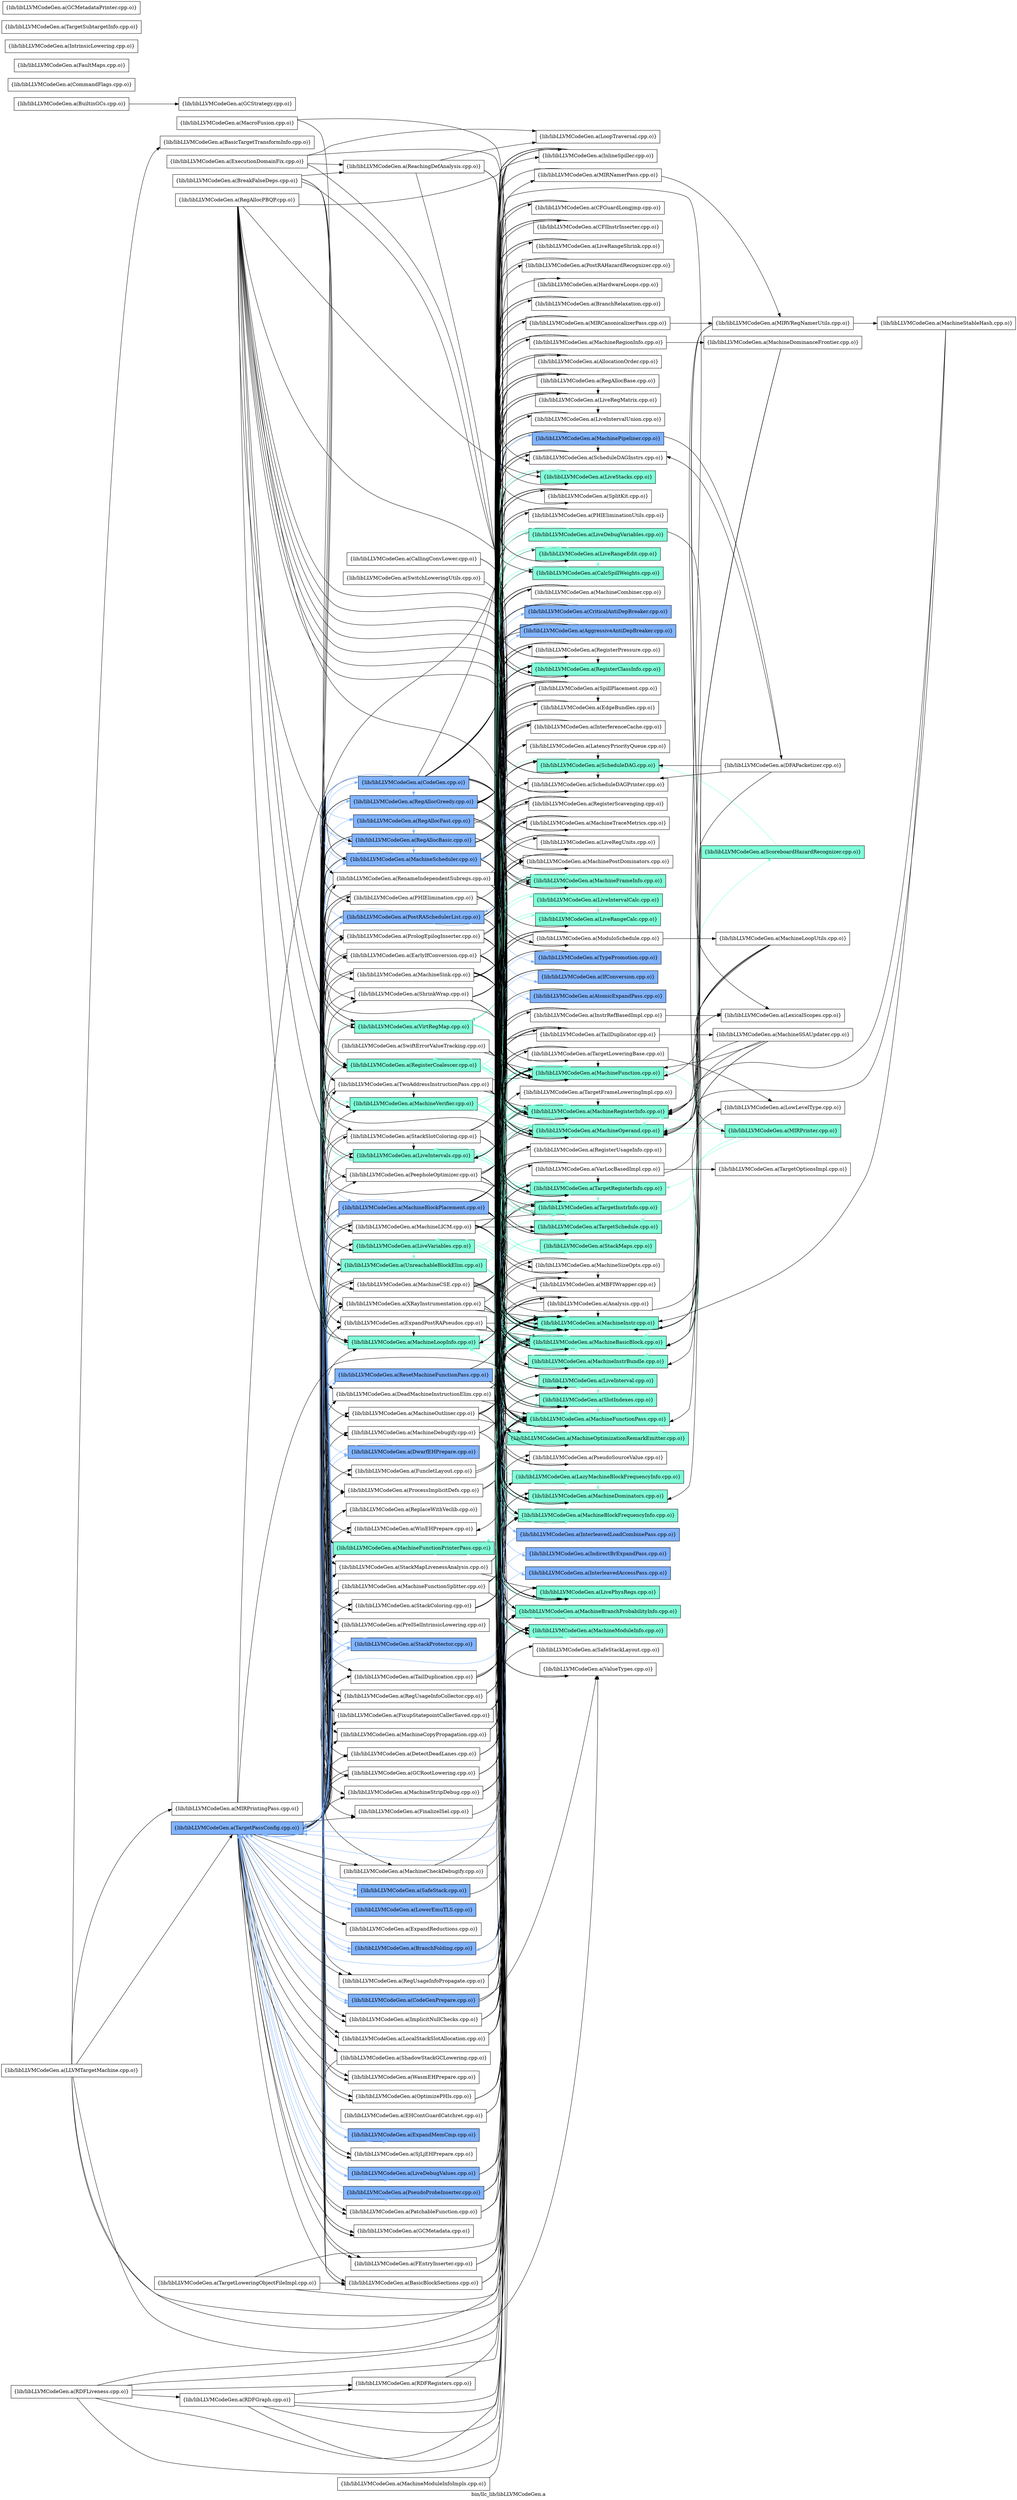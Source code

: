 digraph "bin/llc_lib/libLLVMCodeGen.a" {
	label="bin/llc_lib/libLLVMCodeGen.a";
	rankdir=LR;
	{ rank=same; Node0x5618fd0d0a98;  }
	{ rank=same; Node0x5618fd0d0fe8; Node0x5618fd0e10c8; Node0x5618fd0e0df8; Node0x5618fd0e1578; Node0x5618fd0df188; Node0x5618fd0d9ff8; Node0x5618fd0da638; Node0x5618fd0db8a8; Node0x5618fd0dbdf8; Node0x5618fd0dd2e8; Node0x5618fd0dd158; Node0x5618fd0dd8d8; Node0x5618fd0de7d8; Node0x5618fd0f3778; Node0x5618fd0f4628; Node0x5618fd0f43f8; Node0x5618fd0f5bb8; Node0x5618fd0f6478; Node0x5618fd0f61a8; Node0x5618fd0f69c8; Node0x5618fd0ed6e8; Node0x5618fd0d84c8; Node0x5618fd0ed418; Node0x5618fd0ecab8; Node0x5618fd0eaf88; Node0x5618fd0e4908; Node0x5618fd0e8008; Node0x5618fd0e6a78; Node0x5618fd0de738; Node0x5618fd0de3c8; Node0x5618fd0e03a8; Node0x5618fd0d8ec8; Node0x5618fd0d50e8; Node0x5618fd0d4878; Node0x5618fd0da5e8; Node0x5618fd0de058; Node0x5618fd0dd928; Node0x5618fd0e53a8; Node0x5618fd0f4a88; Node0x5618fd0f5f78; Node0x5618fd0e5ad8; Node0x5618fd0e6258; Node0x5618fd0e7dd8; Node0x5618fd0e9188; Node0x5618fd0e9f48; Node0x5618fd0eb438; Node0x5618fd0dc168; Node0x5618fd0dcd98; Node0x5618fd0e84b8; Node0x5618fd0d6628; Node0x5618fd0d63f8; Node0x5618fd0d31a8; Node0x5618fd0d1ad8; Node0x5618fd0f1158; Node0x5618fd0f20a8; Node0x5618fd0f2a08; Node0x5618fd0f2be8; Node0x5618fd0ee598; Node0x5618fd0ec518; Node0x5618fd0eb8e8; Node0x5618fd0eb6b8; Node0x5618fd0f6e78; Node0x5618fd0f6ba8; Node0x5618fd0f6608; Node0x5618fd0e4a98; Node0x5618fd0e6d48; Node0x5618fd0e6028; Node0x5618fd0e7c48; Node0x5618fd0e8198; Node0x5618fd0e7388;  }
	{ rank=same; Node0x5618fd0e0e98; Node0x5618fd0e2f18; Node0x5618fd0dd3d8; Node0x5618fd0e32d8; Node0x5618fd0e3828; Node0x5618fd0d4288; Node0x5618fd0e25b8; Node0x5618fd0eb2f8; Node0x5618fd0e1b68; Node0x5618fd0d7e38; Node0x5618fd0d5bd8; Node0x5618fd0ec248; Node0x5618fd0f4ad8; Node0x5618fd0de328; Node0x5618fd0eb3e8; Node0x5618fd0e86e8; Node0x5618fd0e8f08; Node0x5618fd0dc078; Node0x5618fd0eed18; Node0x5618fd0ef498; Node0x5618fd0edb48; Node0x5618fd0ee0e8; Node0x5618fd0f1248; Node0x5618fd0ecce8; Node0x5618fd0ea948; Node0x5618fd0e8e18; Node0x5618fd0e6708; Node0x5618fd0d8568; Node0x5618fd0dadb8; Node0x5618fd0db308; Node0x5618fd0dbad8; Node0x5618fd0dc758; Node0x5618fd0f5b68; Node0x5618fd0e8f58; Node0x5618fd0ef588; Node0x5618fd0f09d8; Node0x5618fd0eae98; Node0x5618fd0ebac8; Node0x5618fd0e6de8; Node0x5618fd0e8468; Node0x5618fd0f70f8; Node0x5618fd0eee58; Node0x5618fd0e6618; Node0x5618fd0e2d38; Node0x5618fd0e5628; Node0x5618fd0e1618; Node0x5618fd0eb848; Node0x5618fd0e95e8; Node0x5618fd0f29b8; Node0x5618fd0f58e8; Node0x5618fd0d4f08; Node0x5618fd0d3d88; Node0x5618fd0ef218; Node0x5618fd0ed5a8; Node0x5618fd0e91d8; Node0x5618fd0e7158; Node0x5618fd0e8968; Node0x5618fd0ea088; Node0x5618fd0ea678; Node0x5618fd0ed918; Node0x5618fd0d2168; Node0x5618fd0e8828; Node0x5618fd0e8698; Node0x5618fd0ec978; Node0x5618fd0ed0a8; Node0x5618fd0ec108; Node0x5618fd0d7708; Node0x5618fd0d5f48; Node0x5618fd0df458; Node0x5618fd0d4a08; Node0x5618fd0ec928; Node0x5618fd0eb348; Node0x5618fd0f18d8; Node0x5618fd0f5758; Node0x5618fd0eedb8; Node0x5618fd0dc6b8; Node0x5618fd0f2148; Node0x5618fd0e8d78; Node0x5618fd0e8648;  }
	{ rank=same; Node0x5618fd0f2738; Node0x5618fd0ef5d8; Node0x5618fd0ec608; Node0x5618fd0dc208; Node0x5618fd0dfcc8; Node0x5618fd0f6388; Node0x5618fd0efda8; Node0x5618fd0e4458; Node0x5618fd0e46d8; Node0x5618fd0edf08;  }
	{ rank=same; Node0x5618fd0d0a98;  }
	{ rank=same; Node0x5618fd0d0fe8; Node0x5618fd0e10c8; Node0x5618fd0e0df8; Node0x5618fd0e1578; Node0x5618fd0df188; Node0x5618fd0d9ff8; Node0x5618fd0da638; Node0x5618fd0db8a8; Node0x5618fd0dbdf8; Node0x5618fd0dd2e8; Node0x5618fd0dd158; Node0x5618fd0dd8d8; Node0x5618fd0de7d8; Node0x5618fd0f3778; Node0x5618fd0f4628; Node0x5618fd0f43f8; Node0x5618fd0f5bb8; Node0x5618fd0f6478; Node0x5618fd0f61a8; Node0x5618fd0f69c8; Node0x5618fd0ed6e8; Node0x5618fd0d84c8; Node0x5618fd0ed418; Node0x5618fd0ecab8; Node0x5618fd0eaf88; Node0x5618fd0e4908; Node0x5618fd0e8008; Node0x5618fd0e6a78; Node0x5618fd0de738; Node0x5618fd0de3c8; Node0x5618fd0e03a8; Node0x5618fd0d8ec8; Node0x5618fd0d50e8; Node0x5618fd0d4878; Node0x5618fd0da5e8; Node0x5618fd0de058; Node0x5618fd0dd928; Node0x5618fd0e53a8; Node0x5618fd0f4a88; Node0x5618fd0f5f78; Node0x5618fd0e5ad8; Node0x5618fd0e6258; Node0x5618fd0e7dd8; Node0x5618fd0e9188; Node0x5618fd0e9f48; Node0x5618fd0eb438; Node0x5618fd0dc168; Node0x5618fd0dcd98; Node0x5618fd0e84b8; Node0x5618fd0d6628; Node0x5618fd0d63f8; Node0x5618fd0d31a8; Node0x5618fd0d1ad8; Node0x5618fd0f1158; Node0x5618fd0f20a8; Node0x5618fd0f2a08; Node0x5618fd0f2be8; Node0x5618fd0ee598; Node0x5618fd0ec518; Node0x5618fd0eb8e8; Node0x5618fd0eb6b8; Node0x5618fd0f6e78; Node0x5618fd0f6ba8; Node0x5618fd0f6608; Node0x5618fd0e4a98; Node0x5618fd0e6d48; Node0x5618fd0e6028; Node0x5618fd0e7c48; Node0x5618fd0e8198; Node0x5618fd0e7388;  }
	{ rank=same; Node0x5618fd0e0e98; Node0x5618fd0e2f18; Node0x5618fd0dd3d8; Node0x5618fd0e32d8; Node0x5618fd0e3828; Node0x5618fd0d4288; Node0x5618fd0e25b8; Node0x5618fd0eb2f8; Node0x5618fd0e1b68; Node0x5618fd0d7e38; Node0x5618fd0d5bd8; Node0x5618fd0ec248; Node0x5618fd0f4ad8; Node0x5618fd0de328; Node0x5618fd0eb3e8; Node0x5618fd0e86e8; Node0x5618fd0e8f08; Node0x5618fd0dc078; Node0x5618fd0eed18; Node0x5618fd0ef498; Node0x5618fd0edb48; Node0x5618fd0ee0e8; Node0x5618fd0f1248; Node0x5618fd0ecce8; Node0x5618fd0ea948; Node0x5618fd0e8e18; Node0x5618fd0e6708; Node0x5618fd0d8568; Node0x5618fd0dadb8; Node0x5618fd0db308; Node0x5618fd0dbad8; Node0x5618fd0dc758; Node0x5618fd0f5b68; Node0x5618fd0e8f58; Node0x5618fd0ef588; Node0x5618fd0f09d8; Node0x5618fd0eae98; Node0x5618fd0ebac8; Node0x5618fd0e6de8; Node0x5618fd0e8468; Node0x5618fd0f70f8; Node0x5618fd0eee58; Node0x5618fd0e6618; Node0x5618fd0e2d38; Node0x5618fd0e5628; Node0x5618fd0e1618; Node0x5618fd0eb848; Node0x5618fd0e95e8; Node0x5618fd0f29b8; Node0x5618fd0f58e8; Node0x5618fd0d4f08; Node0x5618fd0d3d88; Node0x5618fd0ef218; Node0x5618fd0ed5a8; Node0x5618fd0e91d8; Node0x5618fd0e7158; Node0x5618fd0e8968; Node0x5618fd0ea088; Node0x5618fd0ea678; Node0x5618fd0ed918; Node0x5618fd0d2168; Node0x5618fd0e8828; Node0x5618fd0e8698; Node0x5618fd0ec978; Node0x5618fd0ed0a8; Node0x5618fd0ec108; Node0x5618fd0d7708; Node0x5618fd0d5f48; Node0x5618fd0df458; Node0x5618fd0d4a08; Node0x5618fd0ec928; Node0x5618fd0eb348; Node0x5618fd0f18d8; Node0x5618fd0f5758; Node0x5618fd0eedb8; Node0x5618fd0dc6b8; Node0x5618fd0f2148; Node0x5618fd0e8d78; Node0x5618fd0e8648;  }
	{ rank=same; Node0x5618fd0f2738; Node0x5618fd0ef5d8; Node0x5618fd0ec608; Node0x5618fd0dc208; Node0x5618fd0dfcc8; Node0x5618fd0f6388; Node0x5618fd0efda8; Node0x5618fd0e4458; Node0x5618fd0e46d8; Node0x5618fd0edf08;  }

	Node0x5618fd0d0a98 [shape=record,shape=box,group=2,style=filled,fillcolor="0.600000 0.5 1",label="{lib/libLLVMCodeGen.a(TargetPassConfig.cpp.o)}"];
	Node0x5618fd0d0a98 -> Node0x5618fd0d0fe8;
	Node0x5618fd0d0a98 -> Node0x5618fd0e10c8[color="0.600000 0.5 1"];
	Node0x5618fd0d0a98 -> Node0x5618fd0e0df8[color="0.600000 0.5 1"];
	Node0x5618fd0d0a98 -> Node0x5618fd0e1578;
	Node0x5618fd0d0a98 -> Node0x5618fd0df188;
	Node0x5618fd0d0a98 -> Node0x5618fd0d9ff8[color="0.600000 0.5 1"];
	Node0x5618fd0d0a98 -> Node0x5618fd0da638;
	Node0x5618fd0d0a98 -> Node0x5618fd0db8a8[color="0.600000 0.5 1"];
	Node0x5618fd0d0a98 -> Node0x5618fd0dbdf8[color="0.600000 0.5 1"];
	Node0x5618fd0d0a98 -> Node0x5618fd0dd2e8;
	Node0x5618fd0d0a98 -> Node0x5618fd0dd158;
	Node0x5618fd0d0a98 -> Node0x5618fd0dd8d8[color="0.600000 0.5 1"];
	Node0x5618fd0d0a98 -> Node0x5618fd0de7d8;
	Node0x5618fd0d0a98 -> Node0x5618fd0f3778[color="0.600000 0.5 1"];
	Node0x5618fd0d0a98 -> Node0x5618fd0f4628;
	Node0x5618fd0d0a98 -> Node0x5618fd0f43f8;
	Node0x5618fd0d0a98 -> Node0x5618fd0f5bb8;
	Node0x5618fd0d0a98 -> Node0x5618fd0f6478;
	Node0x5618fd0d0a98 -> Node0x5618fd0f61a8;
	Node0x5618fd0d0a98 -> Node0x5618fd0f69c8;
	Node0x5618fd0d0a98 -> Node0x5618fd0ed6e8;
	Node0x5618fd0d0a98 -> Node0x5618fd0d84c8;
	Node0x5618fd0d0a98 -> Node0x5618fd0ed418;
	Node0x5618fd0d0a98 -> Node0x5618fd0ecab8;
	Node0x5618fd0d0a98 -> Node0x5618fd0eaf88;
	Node0x5618fd0d0a98 -> Node0x5618fd0e4908;
	Node0x5618fd0d0a98 -> Node0x5618fd0e8008[color="0.600000 0.5 1"];
	Node0x5618fd0d0a98 -> Node0x5618fd0e6a78;
	Node0x5618fd0d0a98 -> Node0x5618fd0de738;
	Node0x5618fd0d0a98 -> Node0x5618fd0de3c8;
	Node0x5618fd0d0a98 -> Node0x5618fd0e03a8;
	Node0x5618fd0d0a98 -> Node0x5618fd0d8ec8;
	Node0x5618fd0d0a98 -> Node0x5618fd0d50e8;
	Node0x5618fd0d0a98 -> Node0x5618fd0d4878;
	Node0x5618fd0d0a98 -> Node0x5618fd0da5e8;
	Node0x5618fd0d0a98 -> Node0x5618fd0de058[color="0.600000 0.5 1"];
	Node0x5618fd0d0a98 -> Node0x5618fd0dd928;
	Node0x5618fd0d0a98 -> Node0x5618fd0e53a8;
	Node0x5618fd0d0a98 -> Node0x5618fd0f4a88;
	Node0x5618fd0d0a98 -> Node0x5618fd0f5f78;
	Node0x5618fd0d0a98 -> Node0x5618fd0e5ad8;
	Node0x5618fd0d0a98 -> Node0x5618fd0e6258;
	Node0x5618fd0d0a98 -> Node0x5618fd0e7dd8;
	Node0x5618fd0d0a98 -> Node0x5618fd0e9188[color="0.600000 0.5 1"];
	Node0x5618fd0d0a98 -> Node0x5618fd0e9f48;
	Node0x5618fd0d0a98 -> Node0x5618fd0eb438;
	Node0x5618fd0d0a98 -> Node0x5618fd0dc168;
	Node0x5618fd0d0a98 -> Node0x5618fd0dcd98[color="0.600000 0.5 1"];
	Node0x5618fd0d0a98 -> Node0x5618fd0e84b8[color="0.600000 0.5 1"];
	Node0x5618fd0d0a98 -> Node0x5618fd0d6628[color="0.600000 0.5 1"];
	Node0x5618fd0d0a98 -> Node0x5618fd0d63f8[color="0.600000 0.5 1"];
	Node0x5618fd0d0a98 -> Node0x5618fd0d31a8;
	Node0x5618fd0d0a98 -> Node0x5618fd0d1ad8;
	Node0x5618fd0d0a98 -> Node0x5618fd0f1158;
	Node0x5618fd0d0a98 -> Node0x5618fd0f20a8;
	Node0x5618fd0d0a98 -> Node0x5618fd0f2a08;
	Node0x5618fd0d0a98 -> Node0x5618fd0f2be8[color="0.600000 0.5 1"];
	Node0x5618fd0d0a98 -> Node0x5618fd0ee598;
	Node0x5618fd0d0a98 -> Node0x5618fd0ec518;
	Node0x5618fd0d0a98 -> Node0x5618fd0eb8e8;
	Node0x5618fd0d0a98 -> Node0x5618fd0eb6b8;
	Node0x5618fd0d0a98 -> Node0x5618fd0f6e78[color="0.600000 0.5 1"];
	Node0x5618fd0d0a98 -> Node0x5618fd0f6ba8;
	Node0x5618fd0d0a98 -> Node0x5618fd0f6608;
	Node0x5618fd0d0a98 -> Node0x5618fd0e4a98;
	Node0x5618fd0d0a98 -> Node0x5618fd0e6d48;
	Node0x5618fd0d0a98 -> Node0x5618fd0e6028;
	Node0x5618fd0d0a98 -> Node0x5618fd0e7c48;
	Node0x5618fd0d0a98 -> Node0x5618fd0e8198;
	Node0x5618fd0d0a98 -> Node0x5618fd0e7388[color="0.600000 0.5 1"];
	Node0x5618fd0ea3f8 [shape=record,shape=box,group=0,label="{lib/libLLVMCodeGen.a(BuiltinGCs.cpp.o)}"];
	Node0x5618fd0ea3f8 -> Node0x5618fd0ee638;
	Node0x5618fd0d9ff8 [shape=record,shape=box,group=2,style=filled,fillcolor="0.600000 0.5 1",label="{lib/libLLVMCodeGen.a(CodeGen.cpp.o)}"];
	Node0x5618fd0d9ff8 -> Node0x5618fd0d0a98[color="0.600000 0.5 1"];
	Node0x5618fd0d9ff8 -> Node0x5618fd0de328[color="0.600000 0.5 1"];
	Node0x5618fd0d9ff8 -> Node0x5618fd0df188;
	Node0x5618fd0d9ff8 -> Node0x5618fd0eb3e8[color="0.600000 0.5 1"];
	Node0x5618fd0d9ff8 -> Node0x5618fd0e86e8;
	Node0x5618fd0d9ff8 -> Node0x5618fd0e8f08;
	Node0x5618fd0d9ff8 -> Node0x5618fd0da638;
	Node0x5618fd0d9ff8 -> Node0x5618fd0db8a8[color="0.600000 0.5 1"];
	Node0x5618fd0d9ff8 -> Node0x5618fd0dc078;
	Node0x5618fd0d9ff8 -> Node0x5618fd0dbdf8[color="0.600000 0.5 1"];
	Node0x5618fd0d9ff8 -> Node0x5618fd0dd2e8;
	Node0x5618fd0d9ff8 -> Node0x5618fd0dd158;
	Node0x5618fd0d9ff8 -> Node0x5618fd0dd8d8[color="0.600000 0.5 1"];
	Node0x5618fd0d9ff8 -> Node0x5618fd0de7d8;
	Node0x5618fd0d9ff8 -> Node0x5618fd0f3778[color="0.600000 0.5 1"];
	Node0x5618fd0d9ff8 -> Node0x5618fd0f4628;
	Node0x5618fd0d9ff8 -> Node0x5618fd0f5bb8;
	Node0x5618fd0d9ff8 -> Node0x5618fd0f6478;
	Node0x5618fd0d9ff8 -> Node0x5618fd0f61a8;
	Node0x5618fd0d9ff8 -> Node0x5618fd0f69c8;
	Node0x5618fd0d9ff8 -> Node0x5618fd0ed6e8;
	Node0x5618fd0d9ff8 -> Node0x5618fd0d84c8;
	Node0x5618fd0d9ff8 -> Node0x5618fd0eed18;
	Node0x5618fd0d9ff8 -> Node0x5618fd0ef498[color="0.600000 0.5 1"];
	Node0x5618fd0d9ff8 -> Node0x5618fd0ed418;
	Node0x5618fd0d9ff8 -> Node0x5618fd0edb48[color="0.600000 0.5 1"];
	Node0x5618fd0d9ff8 -> Node0x5618fd0ee0e8[color="0.600000 0.5 1"];
	Node0x5618fd0d9ff8 -> Node0x5618fd0f1248[color="0.600000 0.5 1"];
	Node0x5618fd0d9ff8 -> Node0x5618fd0ecce8;
	Node0x5618fd0d9ff8 -> Node0x5618fd0ecab8;
	Node0x5618fd0d9ff8 -> Node0x5618fd0ea948;
	Node0x5618fd0d9ff8 -> Node0x5618fd0e8e18;
	Node0x5618fd0d9ff8 -> Node0x5618fd0eaf88;
	Node0x5618fd0d9ff8 -> Node0x5618fd0e4908;
	Node0x5618fd0d9ff8 -> Node0x5618fd0e3828;
	Node0x5618fd0d9ff8 -> Node0x5618fd0e8008[color="0.600000 0.5 1"];
	Node0x5618fd0d9ff8 -> Node0x5618fd0e6708;
	Node0x5618fd0d9ff8 -> Node0x5618fd0e6a78;
	Node0x5618fd0d9ff8 -> Node0x5618fd0de738;
	Node0x5618fd0d9ff8 -> Node0x5618fd0de3c8;
	Node0x5618fd0d9ff8 -> Node0x5618fd0e03a8;
	Node0x5618fd0d9ff8 -> Node0x5618fd0e1b68;
	Node0x5618fd0d9ff8 -> Node0x5618fd0d8ec8;
	Node0x5618fd0d9ff8 -> Node0x5618fd0d8568;
	Node0x5618fd0d9ff8 -> Node0x5618fd0d50e8;
	Node0x5618fd0d9ff8 -> Node0x5618fd0d4878;
	Node0x5618fd0d9ff8 -> Node0x5618fd0d4288;
	Node0x5618fd0d9ff8 -> Node0x5618fd0dadb8;
	Node0x5618fd0d9ff8 -> Node0x5618fd0da5e8;
	Node0x5618fd0d9ff8 -> Node0x5618fd0db308[color="0.600000 0.5 1"];
	Node0x5618fd0d9ff8 -> Node0x5618fd0dbad8;
	Node0x5618fd0d9ff8 -> Node0x5618fd0dc758;
	Node0x5618fd0d9ff8 -> Node0x5618fd0de058[color="0.600000 0.5 1"];
	Node0x5618fd0d9ff8 -> Node0x5618fd0dd928;
	Node0x5618fd0d9ff8 -> Node0x5618fd0e53a8;
	Node0x5618fd0d9ff8 -> Node0x5618fd0f4a88;
	Node0x5618fd0d9ff8 -> Node0x5618fd0f5b68;
	Node0x5618fd0d9ff8 -> Node0x5618fd0f5f78;
	Node0x5618fd0d9ff8 -> Node0x5618fd0e5ad8;
	Node0x5618fd0d9ff8 -> Node0x5618fd0e6258;
	Node0x5618fd0d9ff8 -> Node0x5618fd0e7dd8;
	Node0x5618fd0d9ff8 -> Node0x5618fd0e8f58;
	Node0x5618fd0d9ff8 -> Node0x5618fd0e9188[color="0.600000 0.5 1"];
	Node0x5618fd0d9ff8 -> Node0x5618fd0e9f48;
	Node0x5618fd0d9ff8 -> Node0x5618fd0eb438;
	Node0x5618fd0d9ff8 -> Node0x5618fd0dc168;
	Node0x5618fd0d9ff8 -> Node0x5618fd0e84b8[color="0.600000 0.5 1"];
	Node0x5618fd0d9ff8 -> Node0x5618fd0d6628[color="0.600000 0.5 1"];
	Node0x5618fd0d9ff8 -> Node0x5618fd0d63f8[color="0.600000 0.5 1"];
	Node0x5618fd0d9ff8 -> Node0x5618fd0d31a8;
	Node0x5618fd0d9ff8 -> Node0x5618fd0d1ad8;
	Node0x5618fd0d9ff8 -> Node0x5618fd0ef588;
	Node0x5618fd0d9ff8 -> Node0x5618fd0f09d8;
	Node0x5618fd0d9ff8 -> Node0x5618fd0f1158;
	Node0x5618fd0d9ff8 -> Node0x5618fd0f20a8;
	Node0x5618fd0d9ff8 -> Node0x5618fd0f2be8[color="0.600000 0.5 1"];
	Node0x5618fd0d9ff8 -> Node0x5618fd0ee598;
	Node0x5618fd0d9ff8 -> Node0x5618fd0ec518;
	Node0x5618fd0d9ff8 -> Node0x5618fd0ec248;
	Node0x5618fd0d9ff8 -> Node0x5618fd0eb8e8;
	Node0x5618fd0d9ff8 -> Node0x5618fd0eb6b8;
	Node0x5618fd0d9ff8 -> Node0x5618fd0f6e78[color="0.600000 0.5 1"];
	Node0x5618fd0d9ff8 -> Node0x5618fd0f6ba8;
	Node0x5618fd0d9ff8 -> Node0x5618fd0f6608;
	Node0x5618fd0d9ff8 -> Node0x5618fd0e4a98;
	Node0x5618fd0d9ff8 -> Node0x5618fd0e6d48;
	Node0x5618fd0d9ff8 -> Node0x5618fd0e6028;
	Node0x5618fd0d9ff8 -> Node0x5618fd0e7c48;
	Node0x5618fd0d9ff8 -> Node0x5618fd0e8198;
	Node0x5618fd0d9ff8 -> Node0x5618fd0e7388[color="0.600000 0.5 1"];
	Node0x5618fd0dcc08 [shape=record,shape=box,group=0,label="{lib/libLLVMCodeGen.a(CommandFlags.cpp.o)}"];
	Node0x5618fd0f43f8 [shape=record,shape=box,group=0,label="{lib/libLLVMCodeGen.a(ExpandReductions.cpp.o)}"];
	Node0x5618fd0d84c8 [shape=record,shape=box,group=0,label="{lib/libLLVMCodeGen.a(GCRootLowering.cpp.o)}"];
	Node0x5618fd0d84c8 -> Node0x5618fd0ed6e8;
	Node0x5618fd0d84c8 -> Node0x5618fd0e32d8;
	Node0x5618fd0d84c8 -> Node0x5618fd0e0e98;
	Node0x5618fd0d84c8 -> Node0x5618fd0e2f18;
	Node0x5618fd0d84c8 -> Node0x5618fd0d7e38;
	Node0x5618fd0eed18 [shape=record,shape=box,group=0,label="{lib/libLLVMCodeGen.a(HardwareLoops.cpp.o)}"];
	Node0x5618fd0d4288 [shape=record,shape=box,group=1,style=filled,fillcolor="0.450000 0.5 1",label="{lib/libLLVMCodeGen.a(MachineModuleInfo.cpp.o)}"];
	Node0x5618fd0d4288 -> Node0x5618fd0e0e98[color="0.450000 0.5 1"];
	Node0x5618fd0f2468 [shape=record,shape=box,group=0,label="{lib/libLLVMCodeGen.a(MIRPrintingPass.cpp.o)}"];
	Node0x5618fd0f2468 -> Node0x5618fd0e2f18;
	Node0x5618fd0f2468 -> Node0x5618fd0f2738;
	Node0x5618fd0e84b8 [shape=record,shape=box,group=2,style=filled,fillcolor="0.600000 0.5 1",label="{lib/libLLVMCodeGen.a(RegAllocBasic.cpp.o)}"];
	Node0x5618fd0e84b8 -> Node0x5618fd0ecce8;
	Node0x5618fd0e84b8 -> Node0x5618fd0ecab8;
	Node0x5618fd0e84b8 -> Node0x5618fd0e8828;
	Node0x5618fd0e84b8 -> Node0x5618fd0e8698;
	Node0x5618fd0e84b8 -> Node0x5618fd0e8e18;
	Node0x5618fd0e84b8 -> Node0x5618fd0e3828;
	Node0x5618fd0e84b8 -> Node0x5618fd0e1b68;
	Node0x5618fd0e84b8 -> Node0x5618fd0e2f18;
	Node0x5618fd0e84b8 -> Node0x5618fd0d4878;
	Node0x5618fd0e84b8 -> Node0x5618fd0de058[color="0.600000 0.5 1"];
	Node0x5618fd0e84b8 -> Node0x5618fd0ec978;
	Node0x5618fd0e84b8 -> Node0x5618fd0ed0a8;
	Node0x5618fd0e84b8 -> Node0x5618fd0ec108;
	Node0x5618fd0e84b8 -> Node0x5618fd0d7708;
	Node0x5618fd0e84b8 -> Node0x5618fd0d5f48;
	Node0x5618fd0e84b8 -> Node0x5618fd0d4f08;
	Node0x5618fd0e84b8 -> Node0x5618fd0d31a8;
	Node0x5618fd0e84b8 -> Node0x5618fd0ec248;
	Node0x5618fd0e84b8 -> Node0x5618fd0e6d48;
	Node0x5618fd0d6628 [shape=record,shape=box,group=2,style=filled,fillcolor="0.600000 0.5 1",label="{lib/libLLVMCodeGen.a(RegAllocFast.cpp.o)}"];
	Node0x5618fd0d6628 -> Node0x5618fd0e32d8;
	Node0x5618fd0d6628 -> Node0x5618fd0e1618;
	Node0x5618fd0d6628 -> Node0x5618fd0e0e98;
	Node0x5618fd0d6628 -> Node0x5618fd0e2f18;
	Node0x5618fd0d6628 -> Node0x5618fd0d7e38;
	Node0x5618fd0d6628 -> Node0x5618fd0d5bd8;
	Node0x5618fd0d6628 -> Node0x5618fd0dd3d8;
	Node0x5618fd0d6628 -> Node0x5618fd0e84b8[color="0.600000 0.5 1"];
	Node0x5618fd0d6628 -> Node0x5618fd0d4f08;
	Node0x5618fd0d63f8 [shape=record,shape=box,group=2,style=filled,fillcolor="0.600000 0.5 1",label="{lib/libLLVMCodeGen.a(RegAllocGreedy.cpp.o)}"];
	Node0x5618fd0d63f8 -> Node0x5618fd0df458;
	Node0x5618fd0d63f8 -> Node0x5618fd0ecce8;
	Node0x5618fd0d63f8 -> Node0x5618fd0ecab8;
	Node0x5618fd0d63f8 -> Node0x5618fd0eb2f8;
	Node0x5618fd0d63f8 -> Node0x5618fd0e8828;
	Node0x5618fd0d63f8 -> Node0x5618fd0e8698;
	Node0x5618fd0d63f8 -> Node0x5618fd0e8e18;
	Node0x5618fd0d63f8 -> Node0x5618fd0e32d8;
	Node0x5618fd0d63f8 -> Node0x5618fd0e3828;
	Node0x5618fd0d63f8 -> Node0x5618fd0e1b68;
	Node0x5618fd0d63f8 -> Node0x5618fd0e2f18;
	Node0x5618fd0d63f8 -> Node0x5618fd0d7e38;
	Node0x5618fd0d63f8 -> Node0x5618fd0d4878;
	Node0x5618fd0d63f8 -> Node0x5618fd0dadb8;
	Node0x5618fd0d63f8 -> Node0x5618fd0de058[color="0.600000 0.5 1"];
	Node0x5618fd0d63f8 -> Node0x5618fd0f4a88;
	Node0x5618fd0d63f8 -> Node0x5618fd0e84b8[color="0.600000 0.5 1"];
	Node0x5618fd0d63f8 -> Node0x5618fd0ec978;
	Node0x5618fd0d63f8 -> Node0x5618fd0ed0a8;
	Node0x5618fd0d63f8 -> Node0x5618fd0ec108;
	Node0x5618fd0d63f8 -> Node0x5618fd0d7708;
	Node0x5618fd0d63f8 -> Node0x5618fd0d5f48;
	Node0x5618fd0d63f8 -> Node0x5618fd0d4a08;
	Node0x5618fd0d63f8 -> Node0x5618fd0d4f08;
	Node0x5618fd0d63f8 -> Node0x5618fd0d31a8;
	Node0x5618fd0d63f8 -> Node0x5618fd0ec248;
	Node0x5618fd0d63f8 -> Node0x5618fd0ec928;
	Node0x5618fd0d63f8 -> Node0x5618fd0eb348;
	Node0x5618fd0d63f8 -> Node0x5618fd0e6d48;
	Node0x5618fd0d5138 [shape=record,shape=box,group=0,label="{lib/libLLVMCodeGen.a(RegAllocPBQP.cpp.o)}"];
	Node0x5618fd0d5138 -> Node0x5618fd0e25b8;
	Node0x5618fd0d5138 -> Node0x5618fd0ecab8;
	Node0x5618fd0d5138 -> Node0x5618fd0eb2f8;
	Node0x5618fd0d5138 -> Node0x5618fd0e8e18;
	Node0x5618fd0d5138 -> Node0x5618fd0e3828;
	Node0x5618fd0d5138 -> Node0x5618fd0e1b68;
	Node0x5618fd0d5138 -> Node0x5618fd0e2f18;
	Node0x5618fd0d5138 -> Node0x5618fd0d7e38;
	Node0x5618fd0d5138 -> Node0x5618fd0d4878;
	Node0x5618fd0d5138 -> Node0x5618fd0dd3d8;
	Node0x5618fd0d5138 -> Node0x5618fd0e84b8;
	Node0x5618fd0d5138 -> Node0x5618fd0ed0a8;
	Node0x5618fd0d5138 -> Node0x5618fd0ec108;
	Node0x5618fd0d5138 -> Node0x5618fd0d31a8;
	Node0x5618fd0d5138 -> Node0x5618fd0ec248;
	Node0x5618fd0d5138 -> Node0x5618fd0e6d48;
	Node0x5618fd0d2168 [shape=record,shape=box,group=0,label="{lib/libLLVMCodeGen.a(RegisterScavenging.cpp.o)}"];
	Node0x5618fd0d2168 -> Node0x5618fd0e25b8;
	Node0x5618fd0d2168 -> Node0x5618fd0e32d8;
	Node0x5618fd0d2168 -> Node0x5618fd0e2f18;
	Node0x5618fd0d2168 -> Node0x5618fd0d7e38;
	Node0x5618fd0d2168 -> Node0x5618fd0dd3d8;
	Node0x5618fd0d2168 -> Node0x5618fd0e91d8;
	Node0x5618fd0f2a08 [shape=record,shape=box,group=0,label="{lib/libLLVMCodeGen.a(ReplaceWithVeclib.cpp.o)}"];
	Node0x5618fd0e4a98 [shape=record,shape=box,group=1,style=filled,fillcolor="0.450000 0.5 1",label="{lib/libLLVMCodeGen.a(UnreachableBlockElim.cpp.o)}"];
	Node0x5618fd0e4a98 -> Node0x5618fd0e32d8[color="0.450000 0.5 1"];
	Node0x5618fd0e4a98 -> Node0x5618fd0e1b68[color="0.450000 0.5 1"];
	Node0x5618fd0e4a98 -> Node0x5618fd0e0e98[color="0.450000 0.5 1"];
	Node0x5618fd0e4a98 -> Node0x5618fd0e2f18[color="0.450000 0.5 1"];
	Node0x5618fd0e4a98 -> Node0x5618fd0d7e38[color="0.450000 0.5 1"];
	Node0x5618fd0e4a98 -> Node0x5618fd0d4878[color="0.450000 0.5 1"];
	Node0x5618fd0e4a98 -> Node0x5618fd0d5bd8[color="0.450000 0.5 1"];
	Node0x5618fd0e4a98 -> Node0x5618fd0dd3d8[color="0.450000 0.5 1"];
	Node0x5618fd0f4a38 [shape=record,shape=box,group=0,label="{lib/libLLVMCodeGen.a(FaultMaps.cpp.o)}"];
	Node0x5618fd0e0e98 [shape=record,shape=box,group=1,style=filled,fillcolor="0.450000 0.5 1",label="{lib/libLLVMCodeGen.a(MachineFunction.cpp.o)}"];
	Node0x5618fd0e0e98 -> Node0x5618fd0e25b8[color="0.450000 0.5 1"];
	Node0x5618fd0e0e98 -> Node0x5618fd0e32d8[color="0.450000 0.5 1"];
	Node0x5618fd0e0e98 -> Node0x5618fd0e1618[color="0.450000 0.5 1"];
	Node0x5618fd0e0e98 -> Node0x5618fd0d7e38[color="0.450000 0.5 1"];
	Node0x5618fd0e0e98 -> Node0x5618fd0d4288[color="0.450000 0.5 1"];
	Node0x5618fd0e0e98 -> Node0x5618fd0d5bd8[color="0.450000 0.5 1"];
	Node0x5618fd0e0e98 -> Node0x5618fd0dd3d8[color="0.450000 0.5 1"];
	Node0x5618fd0e0e98 -> Node0x5618fd0dc6b8;
	Node0x5618fd0e0e98 -> Node0x5618fd0e7c48;
	Node0x5618fd0e2f18 [shape=record,shape=box,group=1,style=filled,fillcolor="0.450000 0.5 1",label="{lib/libLLVMCodeGen.a(MachineFunctionPass.cpp.o)}"];
	Node0x5618fd0e2f18 -> Node0x5618fd0d8ec8[color="0.450000 0.5 1"];
	Node0x5618fd0e2f18 -> Node0x5618fd0d4288[color="0.450000 0.5 1"];
	Node0x5618fd0e2f18 -> Node0x5618fd0dadb8[color="0.450000 0.5 1"];
	Node0x5618fd0d7e38 [shape=record,shape=box,group=1,style=filled,fillcolor="0.450000 0.5 1",label="{lib/libLLVMCodeGen.a(MachineInstr.cpp.o)}"];
	Node0x5618fd0d7e38 -> Node0x5618fd0e25b8[color="0.450000 0.5 1"];
	Node0x5618fd0d7e38 -> Node0x5618fd0e32d8[color="0.450000 0.5 1"];
	Node0x5618fd0d7e38 -> Node0x5618fd0e0e98[color="0.450000 0.5 1"];
	Node0x5618fd0d7e38 -> Node0x5618fd0d5bd8[color="0.450000 0.5 1"];
	Node0x5618fd0d7e38 -> Node0x5618fd0dd3d8[color="0.450000 0.5 1"];
	Node0x5618fd0d7e38 -> Node0x5618fd0f29b8[color="0.450000 0.5 1"];
	Node0x5618fd0d62b8 [shape=record,shape=box,group=0,label="{lib/libLLVMCodeGen.a(MachineModuleInfoImpls.cpp.o)}"];
	Node0x5618fd0d62b8 -> Node0x5618fd0d4288;
	Node0x5618fd0f29b8 [shape=record,shape=box,group=1,style=filled,fillcolor="0.450000 0.5 1",label="{lib/libLLVMCodeGen.a(StackMaps.cpp.o)}"];
	Node0x5618fd0f29b8 -> Node0x5618fd0e25b8[color="0.450000 0.5 1"];
	Node0x5618fd0f29b8 -> Node0x5618fd0e0e98[color="0.450000 0.5 1"];
	Node0x5618fd0f29b8 -> Node0x5618fd0d7e38[color="0.450000 0.5 1"];
	Node0x5618fd0e32d8 [shape=record,shape=box,group=1,style=filled,fillcolor="0.450000 0.5 1",label="{lib/libLLVMCodeGen.a(MachineBasicBlock.cpp.o)}"];
	Node0x5618fd0e32d8 -> Node0x5618fd0e25b8[color="0.450000 0.5 1"];
	Node0x5618fd0e32d8 -> Node0x5618fd0ecab8[color="0.450000 0.5 1"];
	Node0x5618fd0e32d8 -> Node0x5618fd0eb2f8[color="0.450000 0.5 1"];
	Node0x5618fd0e32d8 -> Node0x5618fd0ebac8[color="0.450000 0.5 1"];
	Node0x5618fd0e32d8 -> Node0x5618fd0eaf88[color="0.450000 0.5 1"];
	Node0x5618fd0e32d8 -> Node0x5618fd0e1b68[color="0.450000 0.5 1"];
	Node0x5618fd0e32d8 -> Node0x5618fd0e0e98[color="0.450000 0.5 1"];
	Node0x5618fd0e32d8 -> Node0x5618fd0d8568[color="0.450000 0.5 1"];
	Node0x5618fd0e32d8 -> Node0x5618fd0d7e38[color="0.450000 0.5 1"];
	Node0x5618fd0e32d8 -> Node0x5618fd0d4878[color="0.450000 0.5 1"];
	Node0x5618fd0e32d8 -> Node0x5618fd0dd3d8[color="0.450000 0.5 1"];
	Node0x5618fd0e32d8 -> Node0x5618fd0ec248[color="0.450000 0.5 1"];
	Node0x5618fd0dd3d8 [shape=record,shape=box,group=1,style=filled,fillcolor="0.450000 0.5 1",label="{lib/libLLVMCodeGen.a(MachineRegisterInfo.cpp.o)}"];
	Node0x5618fd0dd3d8 -> Node0x5618fd0e25b8[color="0.450000 0.5 1"];
	Node0x5618fd0dd3d8 -> Node0x5618fd0e32d8[color="0.450000 0.5 1"];
	Node0x5618fd0dd3d8 -> Node0x5618fd0e0e98[color="0.450000 0.5 1"];
	Node0x5618fd0dd3d8 -> Node0x5618fd0d7e38[color="0.450000 0.5 1"];
	Node0x5618fd0dd3d8 -> Node0x5618fd0d5bd8[color="0.450000 0.5 1"];
	Node0x5618fd0e25b8 [shape=record,shape=box,group=1,style=filled,fillcolor="0.450000 0.5 1",label="{lib/libLLVMCodeGen.a(TargetRegisterInfo.cpp.o)}"];
	Node0x5618fd0e25b8 -> Node0x5618fd0dd3d8[color="0.450000 0.5 1"];
	Node0x5618fd0e25b8 -> Node0x5618fd0f4ad8[color="0.450000 0.5 1"];
	Node0x5618fd0e8828 [shape=record,shape=box,group=0,label="{lib/libLLVMCodeGen.a(LiveRegMatrix.cpp.o)}"];
	Node0x5618fd0e8828 -> Node0x5618fd0ecab8;
	Node0x5618fd0e8828 -> Node0x5618fd0eb2f8;
	Node0x5618fd0e8828 -> Node0x5618fd0e8698;
	Node0x5618fd0e8828 -> Node0x5618fd0e2f18;
	Node0x5618fd0e8828 -> Node0x5618fd0e6d48;
	Node0x5618fd0d5bd8 [shape=record,shape=box,group=1,style=filled,fillcolor="0.450000 0.5 1",label="{lib/libLLVMCodeGen.a(MachineOperand.cpp.o)}"];
	Node0x5618fd0d5bd8 -> Node0x5618fd0e25b8[color="0.450000 0.5 1"];
	Node0x5618fd0d5bd8 -> Node0x5618fd0e32d8[color="0.450000 0.5 1"];
	Node0x5618fd0d5bd8 -> Node0x5618fd0e0e98[color="0.450000 0.5 1"];
	Node0x5618fd0d5bd8 -> Node0x5618fd0dd3d8[color="0.450000 0.5 1"];
	Node0x5618fd0d5bd8 -> Node0x5618fd0f2738[color="0.450000 0.5 1"];
	Node0x5618fd0d5bd8 -> Node0x5618fd0dc6b8;
	Node0x5618fd0ea808 [shape=record,shape=box,group=0,label="{lib/libLLVMCodeGen.a(CallingConvLower.cpp.o)}"];
	Node0x5618fd0ea808 -> Node0x5618fd0e1618;
	Node0x5618fd0ea808 -> Node0x5618fd0e0e98;
	Node0x5618fd0f1928 [shape=record,shape=box,group=0,label="{lib/libLLVMCodeGen.a(IntrinsicLowering.cpp.o)}"];
	Node0x5618fd0e1618 [shape=record,shape=box,group=1,style=filled,fillcolor="0.450000 0.5 1",label="{lib/libLLVMCodeGen.a(MachineFrameInfo.cpp.o)}"];
	Node0x5618fd0e1618 -> Node0x5618fd0dd3d8[color="0.450000 0.5 1"];
	Node0x5618fd0eee58 [shape=record,shape=box,group=0,label="{lib/libLLVMCodeGen.a(TargetLoweringBase.cpp.o)}"];
	Node0x5618fd0eee58 -> Node0x5618fd0eae98;
	Node0x5618fd0eee58 -> Node0x5618fd0e4458;
	Node0x5618fd0eee58 -> Node0x5618fd0e32d8;
	Node0x5618fd0eee58 -> Node0x5618fd0e0e98;
	Node0x5618fd0eee58 -> Node0x5618fd0d7e38;
	Node0x5618fd0eee58 -> Node0x5618fd0d5bd8;
	Node0x5618fd0eee58 -> Node0x5618fd0dd3d8;
	Node0x5618fd0eee58 -> Node0x5618fd0e6618;
	Node0x5618fd0e6618 [shape=record,shape=box,group=0,label="{lib/libLLVMCodeGen.a(ValueTypes.cpp.o)}"];
	Node0x5618fd0ebac8 [shape=record,shape=box,group=1,style=filled,fillcolor="0.450000 0.5 1",label="{lib/libLLVMCodeGen.a(LivePhysRegs.cpp.o)}"];
	Node0x5618fd0ebac8 -> Node0x5618fd0e25b8[color="0.450000 0.5 1"];
	Node0x5618fd0ebac8 -> Node0x5618fd0e32d8[color="0.450000 0.5 1"];
	Node0x5618fd0ebac8 -> Node0x5618fd0d7e38[color="0.450000 0.5 1"];
	Node0x5618fd0ebac8 -> Node0x5618fd0dd3d8[color="0.450000 0.5 1"];
	Node0x5618fd0eaf88 [shape=record,shape=box,group=1,style=filled,fillcolor="0.450000 0.5 1",label="{lib/libLLVMCodeGen.a(LiveVariables.cpp.o)}"];
	Node0x5618fd0eaf88 -> Node0x5618fd0e32d8[color="0.450000 0.5 1"];
	Node0x5618fd0eaf88 -> Node0x5618fd0e2f18[color="0.450000 0.5 1"];
	Node0x5618fd0eaf88 -> Node0x5618fd0d7e38[color="0.450000 0.5 1"];
	Node0x5618fd0eaf88 -> Node0x5618fd0dd3d8[color="0.450000 0.5 1"];
	Node0x5618fd0eaf88 -> Node0x5618fd0e4a98[color="0.450000 0.5 1"];
	Node0x5618fd0e1b68 [shape=record,shape=box,group=1,style=filled,fillcolor="0.450000 0.5 1",label="{lib/libLLVMCodeGen.a(MachineDominators.cpp.o)}"];
	Node0x5618fd0e1b68 -> Node0x5618fd0e32d8[color="0.450000 0.5 1"];
	Node0x5618fd0e1b68 -> Node0x5618fd0e2f18[color="0.450000 0.5 1"];
	Node0x5618fd0f4ad8 [shape=record,shape=box,group=1,style=filled,fillcolor="0.450000 0.5 1",label="{lib/libLLVMCodeGen.a(TargetInstrInfo.cpp.o)}"];
	Node0x5618fd0f4ad8 -> Node0x5618fd0e2d38[color="0.450000 0.5 1"];
	Node0x5618fd0f4ad8 -> Node0x5618fd0e32d8[color="0.450000 0.5 1"];
	Node0x5618fd0f4ad8 -> Node0x5618fd0e0e98[color="0.450000 0.5 1"];
	Node0x5618fd0f4ad8 -> Node0x5618fd0d7e38[color="0.450000 0.5 1"];
	Node0x5618fd0f4ad8 -> Node0x5618fd0d5bd8[color="0.450000 0.5 1"];
	Node0x5618fd0f4ad8 -> Node0x5618fd0dd3d8[color="0.450000 0.5 1"];
	Node0x5618fd0f4ad8 -> Node0x5618fd0f29b8[color="0.450000 0.5 1"];
	Node0x5618fd0f4ad8 -> Node0x5618fd0ef5d8[color="0.450000 0.5 1"];
	Node0x5618fd0f5758 [shape=record,shape=box,group=0,label="{lib/libLLVMCodeGen.a(TargetFrameLoweringImpl.cpp.o)}"];
	Node0x5618fd0f5758 -> Node0x5618fd0dd3d8;
	Node0x5618fd0edf08 [shape=record,shape=box,group=0,label="{lib/libLLVMCodeGen.a(TargetOptionsImpl.cpp.o)}"];
	Node0x5618fd0e2b08 [shape=record,shape=box,group=0,label="{lib/libLLVMCodeGen.a(TargetSubtargetInfo.cpp.o)}"];
	Node0x5618fd0eae98 [shape=record,shape=box,group=0,label="{lib/libLLVMCodeGen.a(Analysis.cpp.o)}"];
	Node0x5618fd0eae98 -> Node0x5618fd0e4458;
	Node0x5618fd0eae98 -> Node0x5618fd0e32d8;
	Node0x5618fd0eae98 -> Node0x5618fd0d7e38;
	Node0x5618fd0eae98 -> Node0x5618fd0e6618;
	Node0x5618fd0e4458 [shape=record,shape=box,group=0,label="{lib/libLLVMCodeGen.a(LowLevelType.cpp.o)}"];
	Node0x5618fd0f2dc8 [shape=record,shape=box,group=0,label="{lib/libLLVMCodeGen.a(MacroFusion.cpp.o)}"];
	Node0x5618fd0f2dc8 -> Node0x5618fd0de058;
	Node0x5618fd0f2dc8 -> Node0x5618fd0ed5a8;
	Node0x5618fd0eb3e8 [shape=record,shape=box,group=2,style=filled,fillcolor="0.600000 0.5 1",label="{lib/libLLVMCodeGen.a(AtomicExpandPass.cpp.o)}"];
	Node0x5618fd0eb3e8 -> Node0x5618fd0d0a98[color="0.600000 0.5 1"];
	Node0x5618fd0eb3e8 -> Node0x5618fd0e6618;
	Node0x5618fd0ebbb8 [shape=record,shape=box,group=0,label="{lib/libLLVMCodeGen.a(BasicTargetTransformInfo.cpp.o)}"];
	Node0x5618fd0e9c78 [shape=record,shape=box,group=0,label="{lib/libLLVMCodeGen.a(BreakFalseDeps.cpp.o)}"];
	Node0x5618fd0e9c78 -> Node0x5618fd0ebac8;
	Node0x5618fd0e9c78 -> Node0x5618fd0e2f18;
	Node0x5618fd0e9c78 -> Node0x5618fd0d5bd8;
	Node0x5618fd0e9c78 -> Node0x5618fd0e9138;
	Node0x5618fd0e9c78 -> Node0x5618fd0d4f08;
	Node0x5618fd0e86e8 [shape=record,shape=box,group=0,label="{lib/libLLVMCodeGen.a(CFGuardLongjmp.cpp.o)}"];
	Node0x5618fd0e86e8 -> Node0x5618fd0e0e98;
	Node0x5618fd0e86e8 -> Node0x5618fd0e2f18;
	Node0x5618fd0e86e8 -> Node0x5618fd0d7e38;
	Node0x5618fd0e8f08 [shape=record,shape=box,group=0,label="{lib/libLLVMCodeGen.a(CFIInstrInserter.cpp.o)}"];
	Node0x5618fd0e8f08 -> Node0x5618fd0e32d8;
	Node0x5618fd0e8f08 -> Node0x5618fd0e0e98;
	Node0x5618fd0e8f08 -> Node0x5618fd0e2f18;
	Node0x5618fd0e8f08 -> Node0x5618fd0d7e38;
	Node0x5618fd0de7d8 [shape=record,shape=box,group=0,label="{lib/libLLVMCodeGen.a(EarlyIfConversion.cpp.o)}"];
	Node0x5618fd0de7d8 -> Node0x5618fd0e2d38;
	Node0x5618fd0de7d8 -> Node0x5618fd0e32d8;
	Node0x5618fd0de7d8 -> Node0x5618fd0e6de8;
	Node0x5618fd0de7d8 -> Node0x5618fd0e1b68;
	Node0x5618fd0de7d8 -> Node0x5618fd0e0e98;
	Node0x5618fd0de7d8 -> Node0x5618fd0e2f18;
	Node0x5618fd0de7d8 -> Node0x5618fd0d7e38;
	Node0x5618fd0de7d8 -> Node0x5618fd0d4878;
	Node0x5618fd0de7d8 -> Node0x5618fd0d5bd8;
	Node0x5618fd0de7d8 -> Node0x5618fd0dadb8;
	Node0x5618fd0de7d8 -> Node0x5618fd0dd3d8;
	Node0x5618fd0de7d8 -> Node0x5618fd0e5628;
	Node0x5618fd0f31d8 [shape=record,shape=box,group=0,label="{lib/libLLVMCodeGen.a(EHContGuardCatchret.cpp.o)}"];
	Node0x5618fd0f31d8 -> Node0x5618fd0e32d8;
	Node0x5618fd0f31d8 -> Node0x5618fd0e2f18;
	Node0x5618fd0f2e68 [shape=record,shape=box,group=0,label="{lib/libLLVMCodeGen.a(ExecutionDomainFix.cpp.o)}"];
	Node0x5618fd0f2e68 -> Node0x5618fd0e4bd8;
	Node0x5618fd0f2e68 -> Node0x5618fd0e2f18;
	Node0x5618fd0f2e68 -> Node0x5618fd0dd3d8;
	Node0x5618fd0f2e68 -> Node0x5618fd0e9138;
	Node0x5618fd0edb48 [shape=record,shape=box,group=2,style=filled,fillcolor="0.600000 0.5 1",label="{lib/libLLVMCodeGen.a(IndirectBrExpandPass.cpp.o)}"];
	Node0x5618fd0edb48 -> Node0x5618fd0d0a98[color="0.600000 0.5 1"];
	Node0x5618fd0ee0e8 [shape=record,shape=box,group=2,style=filled,fillcolor="0.600000 0.5 1",label="{lib/libLLVMCodeGen.a(InterleavedAccessPass.cpp.o)}"];
	Node0x5618fd0ee0e8 -> Node0x5618fd0d0a98[color="0.600000 0.5 1"];
	Node0x5618fd0ea948 [shape=record,shape=box,group=0,label="{lib/libLLVMCodeGen.a(LiveRangeShrink.cpp.o)}"];
	Node0x5618fd0ea948 -> Node0x5618fd0e32d8;
	Node0x5618fd0ea948 -> Node0x5618fd0e2f18;
	Node0x5618fd0ea948 -> Node0x5618fd0d7e38;
	Node0x5618fd0ea948 -> Node0x5618fd0dd3d8;
	Node0x5618fd0e5128 [shape=record,shape=box,group=0,label="{lib/libLLVMCodeGen.a(LLVMTargetMachine.cpp.o)}"];
	Node0x5618fd0e5128 -> Node0x5618fd0d0a98;
	Node0x5618fd0e5128 -> Node0x5618fd0ebbb8;
	Node0x5618fd0e5128 -> Node0x5618fd0d4288;
	Node0x5618fd0e5128 -> Node0x5618fd0f2468;
	Node0x5618fd0e5128 -> Node0x5618fd0eee58;
	Node0x5618fd0e5128 -> Node0x5618fd0e6618;
	Node0x5618fd0e6708 [shape=record,shape=box,group=0,label="{lib/libLLVMCodeGen.a(MachineCombiner.cpp.o)}"];
	Node0x5618fd0e6708 -> Node0x5618fd0e2d38;
	Node0x5618fd0e6708 -> Node0x5618fd0f2148;
	Node0x5618fd0e6708 -> Node0x5618fd0e32d8;
	Node0x5618fd0e6708 -> Node0x5618fd0e1b68;
	Node0x5618fd0e6708 -> Node0x5618fd0e0e98;
	Node0x5618fd0e6708 -> Node0x5618fd0e2f18;
	Node0x5618fd0e6708 -> Node0x5618fd0d7e38;
	Node0x5618fd0e6708 -> Node0x5618fd0d4878;
	Node0x5618fd0e6708 -> Node0x5618fd0dd3d8;
	Node0x5618fd0e6708 -> Node0x5618fd0e8468;
	Node0x5618fd0e6708 -> Node0x5618fd0e5628;
	Node0x5618fd0e6708 -> Node0x5618fd0d4f08;
	Node0x5618fd0de058 [shape=record,shape=box,group=2,style=filled,fillcolor="0.600000 0.5 1",label="{lib/libLLVMCodeGen.a(MachineScheduler.cpp.o)}"];
	Node0x5618fd0de058 -> Node0x5618fd0d0a98[color="0.600000 0.5 1"];
	Node0x5618fd0de058 -> Node0x5618fd0e2d38;
	Node0x5618fd0de058 -> Node0x5618fd0ecab8;
	Node0x5618fd0de058 -> Node0x5618fd0eb2f8;
	Node0x5618fd0de058 -> Node0x5618fd0e32d8;
	Node0x5618fd0de058 -> Node0x5618fd0e1b68;
	Node0x5618fd0de058 -> Node0x5618fd0e0e98;
	Node0x5618fd0de058 -> Node0x5618fd0e2f18;
	Node0x5618fd0de058 -> Node0x5618fd0d7e38;
	Node0x5618fd0de058 -> Node0x5618fd0d4878;
	Node0x5618fd0de058 -> Node0x5618fd0f4a88;
	Node0x5618fd0de058 -> Node0x5618fd0d4f08;
	Node0x5618fd0de058 -> Node0x5618fd0d3d88;
	Node0x5618fd0de058 -> Node0x5618fd0ef218;
	Node0x5618fd0de058 -> Node0x5618fd0ed5a8;
	Node0x5618fd0de058 -> Node0x5618fd0ec248;
	Node0x5618fd0dcd98 [shape=record,shape=box,group=2,style=filled,fillcolor="0.600000 0.5 1",label="{lib/libLLVMCodeGen.a(PseudoProbeInserter.cpp.o)}"];
	Node0x5618fd0dcd98 -> Node0x5618fd0d0a98[color="0.600000 0.5 1"];
	Node0x5618fd0dcd98 -> Node0x5618fd0e32d8;
	Node0x5618fd0dcd98 -> Node0x5618fd0e0e98;
	Node0x5618fd0dcd98 -> Node0x5618fd0e2f18;
	Node0x5618fd0dcd98 -> Node0x5618fd0d7e38;
	Node0x5618fd0e9138 [shape=record,shape=box,group=0,label="{lib/libLLVMCodeGen.a(ReachingDefAnalysis.cpp.o)}"];
	Node0x5618fd0e9138 -> Node0x5618fd0ebac8;
	Node0x5618fd0e9138 -> Node0x5618fd0e4bd8;
	Node0x5618fd0e9138 -> Node0x5618fd0e32d8;
	Node0x5618fd0e9138 -> Node0x5618fd0e2f18;
	Node0x5618fd0e9138 -> Node0x5618fd0d7e38;
	Node0x5618fd0ee5e8 [shape=record,shape=box,group=0,label="{lib/libLLVMCodeGen.a(TargetLoweringObjectFileImpl.cpp.o)}"];
	Node0x5618fd0ee5e8 -> Node0x5618fd0da638;
	Node0x5618fd0ee5e8 -> Node0x5618fd0e32d8;
	Node0x5618fd0ee5e8 -> Node0x5618fd0e0e98;
	Node0x5618fd0d4878 [shape=record,shape=box,group=1,style=filled,fillcolor="0.450000 0.5 1",label="{lib/libLLVMCodeGen.a(MachineLoopInfo.cpp.o)}"];
	Node0x5618fd0d4878 -> Node0x5618fd0e32d8[color="0.450000 0.5 1"];
	Node0x5618fd0d4878 -> Node0x5618fd0e1b68[color="0.450000 0.5 1"];
	Node0x5618fd0d4878 -> Node0x5618fd0e2f18[color="0.450000 0.5 1"];
	Node0x5618fd0d4878 -> Node0x5618fd0d7e38[color="0.450000 0.5 1"];
	Node0x5618fd0d4878 -> Node0x5618fd0dd3d8[color="0.450000 0.5 1"];
	Node0x5618fd0df458 [shape=record,shape=box,group=0,label="{lib/libLLVMCodeGen.a(EdgeBundles.cpp.o)}"];
	Node0x5618fd0df458 -> Node0x5618fd0e32d8;
	Node0x5618fd0df458 -> Node0x5618fd0e2f18;
	Node0x5618fd0dfcc8 [shape=record,shape=box,group=0,label="{lib/libLLVMCodeGen.a(MachineDominanceFrontier.cpp.o)}"];
	Node0x5618fd0dfcc8 -> Node0x5618fd0e32d8;
	Node0x5618fd0dfcc8 -> Node0x5618fd0e1b68;
	Node0x5618fd0dfcc8 -> Node0x5618fd0e2f18;
	Node0x5618fd0ea498 [shape=record,shape=box,group=0,label="{lib/libLLVMCodeGen.a(RDFGraph.cpp.o)}"];
	Node0x5618fd0ea498 -> Node0x5618fd0e32d8;
	Node0x5618fd0ea498 -> Node0x5618fd0e1b68;
	Node0x5618fd0ea498 -> Node0x5618fd0e0e98;
	Node0x5618fd0ea498 -> Node0x5618fd0d7e38;
	Node0x5618fd0ea498 -> Node0x5618fd0e9ef8;
	Node0x5618fd0e9728 [shape=record,shape=box,group=0,label="{lib/libLLVMCodeGen.a(RDFLiveness.cpp.o)}"];
	Node0x5618fd0e9728 -> Node0x5618fd0e25b8;
	Node0x5618fd0e9728 -> Node0x5618fd0e32d8;
	Node0x5618fd0e9728 -> Node0x5618fd0e1b68;
	Node0x5618fd0e9728 -> Node0x5618fd0d7e38;
	Node0x5618fd0e9728 -> Node0x5618fd0ea498;
	Node0x5618fd0e9728 -> Node0x5618fd0e9ef8;
	Node0x5618fd0e9ef8 [shape=record,shape=box,group=0,label="{lib/libLLVMCodeGen.a(RDFRegisters.cpp.o)}"];
	Node0x5618fd0e9ef8 -> Node0x5618fd0e25b8;
	Node0x5618fd0ecab8 [shape=record,shape=box,group=1,style=filled,fillcolor="0.450000 0.5 1",label="{lib/libLLVMCodeGen.a(LiveIntervals.cpp.o)}"];
	Node0x5618fd0ecab8 -> Node0x5618fd0e25b8[color="0.450000 0.5 1"];
	Node0x5618fd0ecab8 -> Node0x5618fd0eb2f8[color="0.450000 0.5 1"];
	Node0x5618fd0ecab8 -> Node0x5618fd0eb848[color="0.450000 0.5 1"];
	Node0x5618fd0ecab8 -> Node0x5618fd0e95e8[color="0.450000 0.5 1"];
	Node0x5618fd0ecab8 -> Node0x5618fd0eaf88[color="0.450000 0.5 1"];
	Node0x5618fd0ecab8 -> Node0x5618fd0e32d8[color="0.450000 0.5 1"];
	Node0x5618fd0ecab8 -> Node0x5618fd0e3828[color="0.450000 0.5 1"];
	Node0x5618fd0ecab8 -> Node0x5618fd0e1b68[color="0.450000 0.5 1"];
	Node0x5618fd0ecab8 -> Node0x5618fd0e0e98[color="0.450000 0.5 1"];
	Node0x5618fd0ecab8 -> Node0x5618fd0e2f18[color="0.450000 0.5 1"];
	Node0x5618fd0ecab8 -> Node0x5618fd0d7e38[color="0.450000 0.5 1"];
	Node0x5618fd0ecab8 -> Node0x5618fd0d4878[color="0.450000 0.5 1"];
	Node0x5618fd0ecab8 -> Node0x5618fd0dd3d8[color="0.450000 0.5 1"];
	Node0x5618fd0ecab8 -> Node0x5618fd0ec248[color="0.450000 0.5 1"];
	Node0x5618fd0ecab8 -> Node0x5618fd0f29b8[color="0.450000 0.5 1"];
	Node0x5618fd0ec248 [shape=record,shape=box,group=1,style=filled,fillcolor="0.450000 0.5 1",label="{lib/libLLVMCodeGen.a(SlotIndexes.cpp.o)}"];
	Node0x5618fd0ec248 -> Node0x5618fd0e2f18[color="0.450000 0.5 1"];
	Node0x5618fd0e6d48 [shape=record,shape=box,group=1,style=filled,fillcolor="0.450000 0.5 1",label="{lib/libLLVMCodeGen.a(VirtRegMap.cpp.o)}"];
	Node0x5618fd0e6d48 -> Node0x5618fd0e25b8[color="0.450000 0.5 1"];
	Node0x5618fd0e6d48 -> Node0x5618fd0ecce8[color="0.450000 0.5 1"];
	Node0x5618fd0e6d48 -> Node0x5618fd0ecab8[color="0.450000 0.5 1"];
	Node0x5618fd0e6d48 -> Node0x5618fd0eb2f8[color="0.450000 0.5 1"];
	Node0x5618fd0e6d48 -> Node0x5618fd0e8e18[color="0.450000 0.5 1"];
	Node0x5618fd0e6d48 -> Node0x5618fd0e32d8[color="0.450000 0.5 1"];
	Node0x5618fd0e6d48 -> Node0x5618fd0e1618[color="0.450000 0.5 1"];
	Node0x5618fd0e6d48 -> Node0x5618fd0e2f18[color="0.450000 0.5 1"];
	Node0x5618fd0e6d48 -> Node0x5618fd0d7e38[color="0.450000 0.5 1"];
	Node0x5618fd0e6d48 -> Node0x5618fd0d5bd8[color="0.450000 0.5 1"];
	Node0x5618fd0e6d48 -> Node0x5618fd0dd3d8[color="0.450000 0.5 1"];
	Node0x5618fd0e6d48 -> Node0x5618fd0ec248[color="0.450000 0.5 1"];
	Node0x5618fd0e46d8 [shape=record,shape=box,group=0,label="{lib/libLLVMCodeGen.a(MachineSSAUpdater.cpp.o)}"];
	Node0x5618fd0e46d8 -> Node0x5618fd0e32d8;
	Node0x5618fd0e46d8 -> Node0x5618fd0e0e98;
	Node0x5618fd0e46d8 -> Node0x5618fd0d7e38;
	Node0x5618fd0e46d8 -> Node0x5618fd0d5bd8;
	Node0x5618fd0e46d8 -> Node0x5618fd0dd3d8;
	Node0x5618fd0f2148 [shape=record,shape=box,group=1,style=filled,fillcolor="0.450000 0.5 1",label="{lib/libLLVMCodeGen.a(LazyMachineBlockFrequencyInfo.cpp.o)}"];
	Node0x5618fd0f2148 -> Node0x5618fd0e3828[color="0.450000 0.5 1"];
	Node0x5618fd0f2148 -> Node0x5618fd0e6de8[color="0.450000 0.5 1"];
	Node0x5618fd0f2148 -> Node0x5618fd0e1b68[color="0.450000 0.5 1"];
	Node0x5618fd0f2148 -> Node0x5618fd0e2f18[color="0.450000 0.5 1"];
	Node0x5618fd0f2148 -> Node0x5618fd0d4878[color="0.450000 0.5 1"];
	Node0x5618fd0e8468 [shape=record,shape=box,group=0,label="{lib/libLLVMCodeGen.a(MachineSizeOpts.cpp.o)}"];
	Node0x5618fd0e8468 -> Node0x5618fd0e3828;
	Node0x5618fd0e8468 -> Node0x5618fd0f70f8;
	Node0x5618fd0e2d38 [shape=record,shape=box,group=1,style=filled,fillcolor="0.450000 0.5 1",label="{lib/libLLVMCodeGen.a(TargetSchedule.cpp.o)}"];
	Node0x5618fd0e2d38 -> Node0x5618fd0d7e38[color="0.450000 0.5 1"];
	Node0x5618fd0e2d38 -> Node0x5618fd0f4ad8[color="0.450000 0.5 1"];
	Node0x5618fd0e7c48 [shape=record,shape=box,group=0,label="{lib/libLLVMCodeGen.a(WinEHPrepare.cpp.o)}"];
	Node0x5618fd0ed6e8 [shape=record,shape=box,group=0,label="{lib/libLLVMCodeGen.a(GCMetadata.cpp.o)}"];
	Node0x5618fd0dadb8 [shape=record,shape=box,group=1,style=filled,fillcolor="0.450000 0.5 1",label="{lib/libLLVMCodeGen.a(MachineOptimizationRemarkEmitter.cpp.o)}"];
	Node0x5618fd0dadb8 -> Node0x5618fd0f2148[color="0.450000 0.5 1"];
	Node0x5618fd0dadb8 -> Node0x5618fd0e3828[color="0.450000 0.5 1"];
	Node0x5618fd0dadb8 -> Node0x5618fd0e2f18[color="0.450000 0.5 1"];
	Node0x5618fd0dadb8 -> Node0x5618fd0d7e38[color="0.450000 0.5 1"];
	Node0x5618fd0ec608 [shape=record,shape=box,group=0,label="{lib/libLLVMCodeGen.a(LexicalScopes.cpp.o)}"];
	Node0x5618fd0d8bf8 [shape=record,shape=box,group=0,label="{lib/libLLVMCodeGen.a(GCMetadataPrinter.cpp.o)}"];
	Node0x5618fd0d4f08 [shape=record,shape=box,group=1,style=filled,fillcolor="0.450000 0.5 1",label="{lib/libLLVMCodeGen.a(RegisterClassInfo.cpp.o)}"];
	Node0x5618fd0d4f08 -> Node0x5618fd0dd3d8[color="0.450000 0.5 1"];
	Node0x5618fd0ee638 [shape=record,shape=box,group=0,label="{lib/libLLVMCodeGen.a(GCStrategy.cpp.o)}"];
	Node0x5618fd0de328 [shape=record,shape=box,group=2,style=filled,fillcolor="0.600000 0.5 1",label="{lib/libLLVMCodeGen.a(TypePromotion.cpp.o)}"];
	Node0x5618fd0de328 -> Node0x5618fd0d0a98[color="0.600000 0.5 1"];
	Node0x5618fd0de328 -> Node0x5618fd0eee58;
	Node0x5618fd0de328 -> Node0x5618fd0e6618;
	Node0x5618fd0df188 [shape=record,shape=box,group=0,label="{lib/libLLVMCodeGen.a(TwoAddressInstructionPass.cpp.o)}"];
	Node0x5618fd0df188 -> Node0x5618fd0e25b8;
	Node0x5618fd0df188 -> Node0x5618fd0ecab8;
	Node0x5618fd0df188 -> Node0x5618fd0eb2f8;
	Node0x5618fd0df188 -> Node0x5618fd0eaf88;
	Node0x5618fd0df188 -> Node0x5618fd0e32d8;
	Node0x5618fd0df188 -> Node0x5618fd0e1b68;
	Node0x5618fd0df188 -> Node0x5618fd0e0e98;
	Node0x5618fd0df188 -> Node0x5618fd0e2f18;
	Node0x5618fd0df188 -> Node0x5618fd0d7e38;
	Node0x5618fd0df188 -> Node0x5618fd0d4878;
	Node0x5618fd0df188 -> Node0x5618fd0d5bd8;
	Node0x5618fd0df188 -> Node0x5618fd0dd3d8;
	Node0x5618fd0df188 -> Node0x5618fd0f4a88;
	Node0x5618fd0df188 -> Node0x5618fd0ec248;
	Node0x5618fd0df188 -> Node0x5618fd0f4ad8;
	Node0x5618fd0da638 [shape=record,shape=box,group=0,label="{lib/libLLVMCodeGen.a(BasicBlockSections.cpp.o)}"];
	Node0x5618fd0da638 -> Node0x5618fd0e32d8;
	Node0x5618fd0da638 -> Node0x5618fd0e0e98;
	Node0x5618fd0da638 -> Node0x5618fd0e2f18;
	Node0x5618fd0db8a8 [shape=record,shape=box,group=2,style=filled,fillcolor="0.600000 0.5 1",label="{lib/libLLVMCodeGen.a(BranchFolding.cpp.o)}"];
	Node0x5618fd0db8a8 -> Node0x5618fd0d0a98[color="0.600000 0.5 1"];
	Node0x5618fd0db8a8 -> Node0x5618fd0eae98;
	Node0x5618fd0db8a8 -> Node0x5618fd0ebac8;
	Node0x5618fd0db8a8 -> Node0x5618fd0e32d8;
	Node0x5618fd0db8a8 -> Node0x5618fd0e3828;
	Node0x5618fd0db8a8 -> Node0x5618fd0e6de8;
	Node0x5618fd0db8a8 -> Node0x5618fd0e0e98;
	Node0x5618fd0db8a8 -> Node0x5618fd0e2f18;
	Node0x5618fd0db8a8 -> Node0x5618fd0d7e38;
	Node0x5618fd0db8a8 -> Node0x5618fd0e8468;
	Node0x5618fd0db8a8 -> Node0x5618fd0f70f8;
	Node0x5618fd0db8a8 -> Node0x5618fd0f4ad8;
	Node0x5618fd0dc078 [shape=record,shape=box,group=0,label="{lib/libLLVMCodeGen.a(BranchRelaxation.cpp.o)}"];
	Node0x5618fd0dc078 -> Node0x5618fd0ebac8;
	Node0x5618fd0dc078 -> Node0x5618fd0e32d8;
	Node0x5618fd0dc078 -> Node0x5618fd0e0e98;
	Node0x5618fd0dc078 -> Node0x5618fd0e2f18;
	Node0x5618fd0dc078 -> Node0x5618fd0d7e38;
	Node0x5618fd0dbdf8 [shape=record,shape=box,group=2,style=filled,fillcolor="0.600000 0.5 1",label="{lib/libLLVMCodeGen.a(CodeGenPrepare.cpp.o)}"];
	Node0x5618fd0dbdf8 -> Node0x5618fd0d0a98[color="0.600000 0.5 1"];
	Node0x5618fd0dbdf8 -> Node0x5618fd0eae98;
	Node0x5618fd0dbdf8 -> Node0x5618fd0eee58;
	Node0x5618fd0dbdf8 -> Node0x5618fd0e6618;
	Node0x5618fd0dd2e8 [shape=record,shape=box,group=0,label="{lib/libLLVMCodeGen.a(DeadMachineInstructionElim.cpp.o)}"];
	Node0x5618fd0dd2e8 -> Node0x5618fd0e32d8;
	Node0x5618fd0dd2e8 -> Node0x5618fd0e2f18;
	Node0x5618fd0dd2e8 -> Node0x5618fd0d7e38;
	Node0x5618fd0dd158 [shape=record,shape=box,group=0,label="{lib/libLLVMCodeGen.a(DetectDeadLanes.cpp.o)}"];
	Node0x5618fd0dd158 -> Node0x5618fd0e25b8;
	Node0x5618fd0dd158 -> Node0x5618fd0e2f18;
	Node0x5618fd0dd158 -> Node0x5618fd0d7e38;
	Node0x5618fd0dd158 -> Node0x5618fd0dd3d8;
	Node0x5618fd0dd8d8 [shape=record,shape=box,group=2,style=filled,fillcolor="0.600000 0.5 1",label="{lib/libLLVMCodeGen.a(DwarfEHPrepare.cpp.o)}"];
	Node0x5618fd0dd8d8 -> Node0x5618fd0d0a98[color="0.600000 0.5 1"];
	Node0x5618fd0f3778 [shape=record,shape=box,group=2,style=filled,fillcolor="0.600000 0.5 1",label="{lib/libLLVMCodeGen.a(ExpandMemCmp.cpp.o)}"];
	Node0x5618fd0f3778 -> Node0x5618fd0d0a98[color="0.600000 0.5 1"];
	Node0x5618fd0f4628 [shape=record,shape=box,group=0,label="{lib/libLLVMCodeGen.a(ExpandPostRAPseudos.cpp.o)}"];
	Node0x5618fd0f4628 -> Node0x5618fd0e32d8;
	Node0x5618fd0f4628 -> Node0x5618fd0e1b68;
	Node0x5618fd0f4628 -> Node0x5618fd0e2f18;
	Node0x5618fd0f4628 -> Node0x5618fd0d7e38;
	Node0x5618fd0f4628 -> Node0x5618fd0d4878;
	Node0x5618fd0f5bb8 [shape=record,shape=box,group=0,label="{lib/libLLVMCodeGen.a(FEntryInserter.cpp.o)}"];
	Node0x5618fd0f5bb8 -> Node0x5618fd0e32d8;
	Node0x5618fd0f5bb8 -> Node0x5618fd0e0e98;
	Node0x5618fd0f5bb8 -> Node0x5618fd0e2f18;
	Node0x5618fd0f6478 [shape=record,shape=box,group=0,label="{lib/libLLVMCodeGen.a(FinalizeISel.cpp.o)}"];
	Node0x5618fd0f6478 -> Node0x5618fd0e2f18;
	Node0x5618fd0f61a8 [shape=record,shape=box,group=0,label="{lib/libLLVMCodeGen.a(FixupStatepointCallerSaved.cpp.o)}"];
	Node0x5618fd0f61a8 -> Node0x5618fd0e25b8;
	Node0x5618fd0f61a8 -> Node0x5618fd0e32d8;
	Node0x5618fd0f61a8 -> Node0x5618fd0e1618;
	Node0x5618fd0f61a8 -> Node0x5618fd0e0e98;
	Node0x5618fd0f61a8 -> Node0x5618fd0e2f18;
	Node0x5618fd0f61a8 -> Node0x5618fd0d7e38;
	Node0x5618fd0f61a8 -> Node0x5618fd0d5bd8;
	Node0x5618fd0f69c8 [shape=record,shape=box,group=0,label="{lib/libLLVMCodeGen.a(FuncletLayout.cpp.o)}"];
	Node0x5618fd0f69c8 -> Node0x5618fd0eae98;
	Node0x5618fd0f69c8 -> Node0x5618fd0e2f18;
	Node0x5618fd0ef498 [shape=record,shape=box,group=2,style=filled,fillcolor="0.600000 0.5 1",label="{lib/libLLVMCodeGen.a(IfConversion.cpp.o)}"];
	Node0x5618fd0ef498 -> Node0x5618fd0e2d38;
	Node0x5618fd0ef498 -> Node0x5618fd0db8a8[color="0.600000 0.5 1"];
	Node0x5618fd0ef498 -> Node0x5618fd0ebac8;
	Node0x5618fd0ef498 -> Node0x5618fd0e32d8;
	Node0x5618fd0ef498 -> Node0x5618fd0e3828;
	Node0x5618fd0ef498 -> Node0x5618fd0e6de8;
	Node0x5618fd0ef498 -> Node0x5618fd0e0e98;
	Node0x5618fd0ef498 -> Node0x5618fd0e2f18;
	Node0x5618fd0ef498 -> Node0x5618fd0d7e38;
	Node0x5618fd0ed418 [shape=record,shape=box,group=0,label="{lib/libLLVMCodeGen.a(ImplicitNullChecks.cpp.o)}"];
	Node0x5618fd0ed418 -> Node0x5618fd0e25b8;
	Node0x5618fd0ed418 -> Node0x5618fd0e32d8;
	Node0x5618fd0ed418 -> Node0x5618fd0e0e98;
	Node0x5618fd0ed418 -> Node0x5618fd0e2f18;
	Node0x5618fd0ed418 -> Node0x5618fd0d7e38;
	Node0x5618fd0f1248 [shape=record,shape=box,group=2,style=filled,fillcolor="0.600000 0.5 1",label="{lib/libLLVMCodeGen.a(InterleavedLoadCombinePass.cpp.o)}"];
	Node0x5618fd0f1248 -> Node0x5618fd0d0a98[color="0.600000 0.5 1"];
	Node0x5618fd0ecce8 [shape=record,shape=box,group=1,style=filled,fillcolor="0.450000 0.5 1",label="{lib/libLLVMCodeGen.a(LiveDebugVariables.cpp.o)}"];
	Node0x5618fd0ecce8 -> Node0x5618fd0ec608;
	Node0x5618fd0ecce8 -> Node0x5618fd0ecab8[color="0.450000 0.5 1"];
	Node0x5618fd0ecce8 -> Node0x5618fd0eb2f8[color="0.450000 0.5 1"];
	Node0x5618fd0ecce8 -> Node0x5618fd0e32d8[color="0.450000 0.5 1"];
	Node0x5618fd0ecce8 -> Node0x5618fd0e1b68[color="0.450000 0.5 1"];
	Node0x5618fd0ecce8 -> Node0x5618fd0e0e98[color="0.450000 0.5 1"];
	Node0x5618fd0ecce8 -> Node0x5618fd0e2f18[color="0.450000 0.5 1"];
	Node0x5618fd0ecce8 -> Node0x5618fd0d7e38[color="0.450000 0.5 1"];
	Node0x5618fd0ecce8 -> Node0x5618fd0d5bd8[color="0.450000 0.5 1"];
	Node0x5618fd0e8e18 [shape=record,shape=box,group=1,style=filled,fillcolor="0.450000 0.5 1",label="{lib/libLLVMCodeGen.a(LiveStacks.cpp.o)}"];
	Node0x5618fd0e8e18 -> Node0x5618fd0e25b8[color="0.450000 0.5 1"];
	Node0x5618fd0e8e18 -> Node0x5618fd0eb2f8[color="0.450000 0.5 1"];
	Node0x5618fd0e8e18 -> Node0x5618fd0e2f18[color="0.450000 0.5 1"];
	Node0x5618fd0e8e18 -> Node0x5618fd0ec248[color="0.450000 0.5 1"];
	Node0x5618fd0e4908 [shape=record,shape=box,group=0,label="{lib/libLLVMCodeGen.a(LocalStackSlotAllocation.cpp.o)}"];
	Node0x5618fd0e4908 -> Node0x5618fd0e2f18;
	Node0x5618fd0e4908 -> Node0x5618fd0d7e38;
	Node0x5618fd0e4908 -> Node0x5618fd0dd3d8;
	Node0x5618fd0e3828 [shape=record,shape=box,group=1,style=filled,fillcolor="0.450000 0.5 1",label="{lib/libLLVMCodeGen.a(MachineBlockFrequencyInfo.cpp.o)}"];
	Node0x5618fd0e3828 -> Node0x5618fd0e32d8[color="0.450000 0.5 1"];
	Node0x5618fd0e3828 -> Node0x5618fd0e6de8[color="0.450000 0.5 1"];
	Node0x5618fd0e3828 -> Node0x5618fd0e0e98[color="0.450000 0.5 1"];
	Node0x5618fd0e3828 -> Node0x5618fd0e2f18[color="0.450000 0.5 1"];
	Node0x5618fd0e3828 -> Node0x5618fd0d4878[color="0.450000 0.5 1"];
	Node0x5618fd0e8008 [shape=record,shape=box,group=2,style=filled,fillcolor="0.600000 0.5 1",label="{lib/libLLVMCodeGen.a(MachineBlockPlacement.cpp.o)}"];
	Node0x5618fd0e8008 -> Node0x5618fd0d0a98[color="0.600000 0.5 1"];
	Node0x5618fd0e8008 -> Node0x5618fd0db8a8[color="0.600000 0.5 1"];
	Node0x5618fd0e8008 -> Node0x5618fd0e32d8;
	Node0x5618fd0e8008 -> Node0x5618fd0e3828;
	Node0x5618fd0e8008 -> Node0x5618fd0e6de8;
	Node0x5618fd0e8008 -> Node0x5618fd0e0e98;
	Node0x5618fd0e8008 -> Node0x5618fd0e2f18;
	Node0x5618fd0e8008 -> Node0x5618fd0d4878;
	Node0x5618fd0e8008 -> Node0x5618fd0dbad8;
	Node0x5618fd0e8008 -> Node0x5618fd0e8468;
	Node0x5618fd0e8008 -> Node0x5618fd0f70f8;
	Node0x5618fd0e8008 -> Node0x5618fd0f58e8;
	Node0x5618fd0e6a78 [shape=record,shape=box,group=0,label="{lib/libLLVMCodeGen.a(MachineCopyPropagation.cpp.o)}"];
	Node0x5618fd0e6a78 -> Node0x5618fd0e25b8;
	Node0x5618fd0e6a78 -> Node0x5618fd0e2f18;
	Node0x5618fd0e6a78 -> Node0x5618fd0d7e38;
	Node0x5618fd0e6a78 -> Node0x5618fd0d5bd8;
	Node0x5618fd0e6a78 -> Node0x5618fd0dd3d8;
	Node0x5618fd0de738 [shape=record,shape=box,group=0,label="{lib/libLLVMCodeGen.a(MachineCSE.cpp.o)}"];
	Node0x5618fd0de738 -> Node0x5618fd0e32d8;
	Node0x5618fd0de738 -> Node0x5618fd0e3828;
	Node0x5618fd0de738 -> Node0x5618fd0e1b68;
	Node0x5618fd0de738 -> Node0x5618fd0e2f18;
	Node0x5618fd0de738 -> Node0x5618fd0d7e38;
	Node0x5618fd0de738 -> Node0x5618fd0d4878;
	Node0x5618fd0de738 -> Node0x5618fd0d5bd8;
	Node0x5618fd0de738 -> Node0x5618fd0dd3d8;
	Node0x5618fd0de738 -> Node0x5618fd0f4ad8;
	Node0x5618fd0de3c8 [shape=record,shape=box,group=0,label="{lib/libLLVMCodeGen.a(MachineCheckDebugify.cpp.o)}"];
	Node0x5618fd0de3c8 -> Node0x5618fd0d7e38;
	Node0x5618fd0de3c8 -> Node0x5618fd0d4288;
	Node0x5618fd0e03a8 [shape=record,shape=box,group=0,label="{lib/libLLVMCodeGen.a(MachineDebugify.cpp.o)}"];
	Node0x5618fd0e03a8 -> Node0x5618fd0e32d8;
	Node0x5618fd0e03a8 -> Node0x5618fd0d7e38;
	Node0x5618fd0e03a8 -> Node0x5618fd0d4288;
	Node0x5618fd0d8ec8 [shape=record,shape=box,group=1,style=filled,fillcolor="0.450000 0.5 1",label="{lib/libLLVMCodeGen.a(MachineFunctionPrinterPass.cpp.o)}"];
	Node0x5618fd0d8ec8 -> Node0x5618fd0e0e98[color="0.450000 0.5 1"];
	Node0x5618fd0d8ec8 -> Node0x5618fd0e2f18[color="0.450000 0.5 1"];
	Node0x5618fd0d8ec8 -> Node0x5618fd0ec248[color="0.450000 0.5 1"];
	Node0x5618fd0d8568 [shape=record,shape=box,group=1,style=filled,fillcolor="0.450000 0.5 1",label="{lib/libLLVMCodeGen.a(MachineInstrBundle.cpp.o)}"];
	Node0x5618fd0d8568 -> Node0x5618fd0e32d8[color="0.450000 0.5 1"];
	Node0x5618fd0d8568 -> Node0x5618fd0e0e98[color="0.450000 0.5 1"];
	Node0x5618fd0d8568 -> Node0x5618fd0e2f18[color="0.450000 0.5 1"];
	Node0x5618fd0d8568 -> Node0x5618fd0d7e38[color="0.450000 0.5 1"];
	Node0x5618fd0d50e8 [shape=record,shape=box,group=0,label="{lib/libLLVMCodeGen.a(MachineLICM.cpp.o)}"];
	Node0x5618fd0d50e8 -> Node0x5618fd0e2d38;
	Node0x5618fd0d50e8 -> Node0x5618fd0e32d8;
	Node0x5618fd0d50e8 -> Node0x5618fd0e3828;
	Node0x5618fd0d50e8 -> Node0x5618fd0e1b68;
	Node0x5618fd0d50e8 -> Node0x5618fd0e0e98;
	Node0x5618fd0d50e8 -> Node0x5618fd0e2f18;
	Node0x5618fd0d50e8 -> Node0x5618fd0d7e38;
	Node0x5618fd0d50e8 -> Node0x5618fd0d4878;
	Node0x5618fd0d50e8 -> Node0x5618fd0dd3d8;
	Node0x5618fd0d50e8 -> Node0x5618fd0f4ad8;
	Node0x5618fd0da5e8 [shape=record,shape=box,group=0,label="{lib/libLLVMCodeGen.a(MachineOutliner.cpp.o)}"];
	Node0x5618fd0da5e8 -> Node0x5618fd0ebac8;
	Node0x5618fd0da5e8 -> Node0x5618fd0e32d8;
	Node0x5618fd0da5e8 -> Node0x5618fd0e0e98;
	Node0x5618fd0da5e8 -> Node0x5618fd0d7e38;
	Node0x5618fd0da5e8 -> Node0x5618fd0d4288;
	Node0x5618fd0da5e8 -> Node0x5618fd0dadb8;
	Node0x5618fd0da5e8 -> Node0x5618fd0dd3d8;
	Node0x5618fd0db308 [shape=record,shape=box,group=2,style=filled,fillcolor="0.600000 0.5 1",label="{lib/libLLVMCodeGen.a(MachinePipeliner.cpp.o)}"];
	Node0x5618fd0db308 -> Node0x5618fd0ecab8;
	Node0x5618fd0db308 -> Node0x5618fd0e32d8;
	Node0x5618fd0db308 -> Node0x5618fd0e1b68;
	Node0x5618fd0db308 -> Node0x5618fd0e0e98;
	Node0x5618fd0db308 -> Node0x5618fd0e2f18;
	Node0x5618fd0db308 -> Node0x5618fd0d7e38;
	Node0x5618fd0db308 -> Node0x5618fd0d4878;
	Node0x5618fd0db308 -> Node0x5618fd0d5bd8;
	Node0x5618fd0db308 -> Node0x5618fd0dadb8;
	Node0x5618fd0db308 -> Node0x5618fd0dc208;
	Node0x5618fd0db308 -> Node0x5618fd0dd3d8;
	Node0x5618fd0db308 -> Node0x5618fd0de058[color="0.600000 0.5 1"];
	Node0x5618fd0db308 -> Node0x5618fd0f5b68;
	Node0x5618fd0db308 -> Node0x5618fd0d4f08;
	Node0x5618fd0db308 -> Node0x5618fd0d3d88;
	Node0x5618fd0db308 -> Node0x5618fd0ef218;
	Node0x5618fd0db308 -> Node0x5618fd0ed5a8;
	Node0x5618fd0db308 -> Node0x5618fd0ed918;
	Node0x5618fd0db308 -> Node0x5618fd0ec248;
	Node0x5618fd0db308 -> Node0x5618fd0f4ad8;
	Node0x5618fd0dbad8 [shape=record,shape=box,group=0,label="{lib/libLLVMCodeGen.a(MachinePostDominators.cpp.o)}"];
	Node0x5618fd0dbad8 -> Node0x5618fd0e32d8;
	Node0x5618fd0dbad8 -> Node0x5618fd0e1b68;
	Node0x5618fd0dbad8 -> Node0x5618fd0e2f18;
	Node0x5618fd0dc758 [shape=record,shape=box,group=0,label="{lib/libLLVMCodeGen.a(MachineRegionInfo.cpp.o)}"];
	Node0x5618fd0dc758 -> Node0x5618fd0e32d8;
	Node0x5618fd0dc758 -> Node0x5618fd0dfcc8;
	Node0x5618fd0dc758 -> Node0x5618fd0e1b68;
	Node0x5618fd0dc758 -> Node0x5618fd0e2f18;
	Node0x5618fd0dc758 -> Node0x5618fd0dbad8;
	Node0x5618fd0dd928 [shape=record,shape=box,group=0,label="{lib/libLLVMCodeGen.a(MachineSink.cpp.o)}"];
	Node0x5618fd0dd928 -> Node0x5618fd0e32d8;
	Node0x5618fd0dd928 -> Node0x5618fd0e3828;
	Node0x5618fd0dd928 -> Node0x5618fd0e6de8;
	Node0x5618fd0dd928 -> Node0x5618fd0e1b68;
	Node0x5618fd0dd928 -> Node0x5618fd0e0e98;
	Node0x5618fd0dd928 -> Node0x5618fd0e2f18;
	Node0x5618fd0dd928 -> Node0x5618fd0d7e38;
	Node0x5618fd0dd928 -> Node0x5618fd0d4878;
	Node0x5618fd0dd928 -> Node0x5618fd0d5bd8;
	Node0x5618fd0dd928 -> Node0x5618fd0dbad8;
	Node0x5618fd0dd928 -> Node0x5618fd0dd3d8;
	Node0x5618fd0dd928 -> Node0x5618fd0e91d8;
	Node0x5618fd0dd928 -> Node0x5618fd0d4f08;
	Node0x5618fd0dd928 -> Node0x5618fd0d3d88;
	Node0x5618fd0dd928 -> Node0x5618fd0f4ad8;
	Node0x5618fd0e53a8 [shape=record,shape=box,group=0,label="{lib/libLLVMCodeGen.a(MachineStripDebug.cpp.o)}"];
	Node0x5618fd0e53a8 -> Node0x5618fd0e32d8;
	Node0x5618fd0e53a8 -> Node0x5618fd0d4288;
	Node0x5618fd0f4a88 [shape=record,shape=box,group=1,style=filled,fillcolor="0.450000 0.5 1",label="{lib/libLLVMCodeGen.a(MachineVerifier.cpp.o)}"];
	Node0x5618fd0f4a88 -> Node0x5618fd0e25b8[color="0.450000 0.5 1"];
	Node0x5618fd0f4a88 -> Node0x5618fd0ecab8[color="0.450000 0.5 1"];
	Node0x5618fd0f4a88 -> Node0x5618fd0eb2f8[color="0.450000 0.5 1"];
	Node0x5618fd0f4a88 -> Node0x5618fd0eb848[color="0.450000 0.5 1"];
	Node0x5618fd0f4a88 -> Node0x5618fd0e8e18[color="0.450000 0.5 1"];
	Node0x5618fd0f4a88 -> Node0x5618fd0eaf88[color="0.450000 0.5 1"];
	Node0x5618fd0f4a88 -> Node0x5618fd0e32d8[color="0.450000 0.5 1"];
	Node0x5618fd0f4a88 -> Node0x5618fd0e1618[color="0.450000 0.5 1"];
	Node0x5618fd0f4a88 -> Node0x5618fd0e0e98[color="0.450000 0.5 1"];
	Node0x5618fd0f4a88 -> Node0x5618fd0e2f18[color="0.450000 0.5 1"];
	Node0x5618fd0f4a88 -> Node0x5618fd0d7e38[color="0.450000 0.5 1"];
	Node0x5618fd0f4a88 -> Node0x5618fd0d5bd8[color="0.450000 0.5 1"];
	Node0x5618fd0f4a88 -> Node0x5618fd0dd3d8[color="0.450000 0.5 1"];
	Node0x5618fd0f4a88 -> Node0x5618fd0ec248[color="0.450000 0.5 1"];
	Node0x5618fd0f4a88 -> Node0x5618fd0f29b8[color="0.450000 0.5 1"];
	Node0x5618fd0f5b68 [shape=record,shape=box,group=0,label="{lib/libLLVMCodeGen.a(ModuloSchedule.cpp.o)}"];
	Node0x5618fd0f5b68 -> Node0x5618fd0ecab8;
	Node0x5618fd0f5b68 -> Node0x5618fd0e32d8;
	Node0x5618fd0f5b68 -> Node0x5618fd0e0e98;
	Node0x5618fd0f5b68 -> Node0x5618fd0e2f18;
	Node0x5618fd0f5b68 -> Node0x5618fd0d7e38;
	Node0x5618fd0f5b68 -> Node0x5618fd0d4878;
	Node0x5618fd0f5b68 -> Node0x5618fd0d5bd8;
	Node0x5618fd0f5b68 -> Node0x5618fd0dd3d8;
	Node0x5618fd0f5b68 -> Node0x5618fd0f6388;
	Node0x5618fd0f5b68 -> Node0x5618fd0ec248;
	Node0x5618fd0f5b68 -> Node0x5618fd0f4ad8;
	Node0x5618fd0f5f78 [shape=record,shape=box,group=0,label="{lib/libLLVMCodeGen.a(PatchableFunction.cpp.o)}"];
	Node0x5618fd0f5f78 -> Node0x5618fd0e32d8;
	Node0x5618fd0f5f78 -> Node0x5618fd0e0e98;
	Node0x5618fd0f5f78 -> Node0x5618fd0e2f18;
	Node0x5618fd0f5f78 -> Node0x5618fd0d7e38;
	Node0x5618fd0e5ad8 [shape=record,shape=box,group=0,label="{lib/libLLVMCodeGen.a(OptimizePHIs.cpp.o)}"];
	Node0x5618fd0e5ad8 -> Node0x5618fd0e2f18;
	Node0x5618fd0e5ad8 -> Node0x5618fd0d7e38;
	Node0x5618fd0e5ad8 -> Node0x5618fd0dd3d8;
	Node0x5618fd0e6258 [shape=record,shape=box,group=0,label="{lib/libLLVMCodeGen.a(PeepholeOptimizer.cpp.o)}"];
	Node0x5618fd0e6258 -> Node0x5618fd0e32d8;
	Node0x5618fd0e6258 -> Node0x5618fd0e1b68;
	Node0x5618fd0e6258 -> Node0x5618fd0e0e98;
	Node0x5618fd0e6258 -> Node0x5618fd0e2f18;
	Node0x5618fd0e6258 -> Node0x5618fd0d7e38;
	Node0x5618fd0e6258 -> Node0x5618fd0d4878;
	Node0x5618fd0e6258 -> Node0x5618fd0d5bd8;
	Node0x5618fd0e6258 -> Node0x5618fd0dd3d8;
	Node0x5618fd0e6258 -> Node0x5618fd0f4ad8;
	Node0x5618fd0e7dd8 [shape=record,shape=box,group=0,label="{lib/libLLVMCodeGen.a(PHIElimination.cpp.o)}"];
	Node0x5618fd0e7dd8 -> Node0x5618fd0ecab8;
	Node0x5618fd0e7dd8 -> Node0x5618fd0eb2f8;
	Node0x5618fd0e7dd8 -> Node0x5618fd0eaf88;
	Node0x5618fd0e7dd8 -> Node0x5618fd0e32d8;
	Node0x5618fd0e7dd8 -> Node0x5618fd0e1b68;
	Node0x5618fd0e7dd8 -> Node0x5618fd0e0e98;
	Node0x5618fd0e7dd8 -> Node0x5618fd0e2f18;
	Node0x5618fd0e7dd8 -> Node0x5618fd0d7e38;
	Node0x5618fd0e7dd8 -> Node0x5618fd0d4878;
	Node0x5618fd0e7dd8 -> Node0x5618fd0d5bd8;
	Node0x5618fd0e7dd8 -> Node0x5618fd0dd3d8;
	Node0x5618fd0e7dd8 -> Node0x5618fd0e7158;
	Node0x5618fd0e7dd8 -> Node0x5618fd0ec248;
	Node0x5618fd0e8f58 [shape=record,shape=box,group=0,label="{lib/libLLVMCodeGen.a(PostRAHazardRecognizer.cpp.o)}"];
	Node0x5618fd0e8f58 -> Node0x5618fd0e2f18;
	Node0x5618fd0e9188 [shape=record,shape=box,group=2,style=filled,fillcolor="0.600000 0.5 1",label="{lib/libLLVMCodeGen.a(PostRASchedulerList.cpp.o)}"];
	Node0x5618fd0e9188 -> Node0x5618fd0d0a98[color="0.600000 0.5 1"];
	Node0x5618fd0e9188 -> Node0x5618fd0e32d8;
	Node0x5618fd0e9188 -> Node0x5618fd0e1b68;
	Node0x5618fd0e9188 -> Node0x5618fd0e2f18;
	Node0x5618fd0e9188 -> Node0x5618fd0d7e38;
	Node0x5618fd0e9188 -> Node0x5618fd0d4878;
	Node0x5618fd0e9188 -> Node0x5618fd0e8968;
	Node0x5618fd0e9188 -> Node0x5618fd0ea088[color="0.600000 0.5 1"];
	Node0x5618fd0e9188 -> Node0x5618fd0ea678[color="0.600000 0.5 1"];
	Node0x5618fd0e9188 -> Node0x5618fd0d4f08;
	Node0x5618fd0e9188 -> Node0x5618fd0ef218;
	Node0x5618fd0e9188 -> Node0x5618fd0ed5a8;
	Node0x5618fd0e9188 -> Node0x5618fd0ed918;
	Node0x5618fd0e9f48 [shape=record,shape=box,group=0,label="{lib/libLLVMCodeGen.a(PreISelIntrinsicLowering.cpp.o)}"];
	Node0x5618fd0eb438 [shape=record,shape=box,group=0,label="{lib/libLLVMCodeGen.a(ProcessImplicitDefs.cpp.o)}"];
	Node0x5618fd0eb438 -> Node0x5618fd0e2f18;
	Node0x5618fd0eb438 -> Node0x5618fd0d7e38;
	Node0x5618fd0dc168 [shape=record,shape=box,group=0,label="{lib/libLLVMCodeGen.a(PrologEpilogInserter.cpp.o)}"];
	Node0x5618fd0dc168 -> Node0x5618fd0e25b8;
	Node0x5618fd0dc168 -> Node0x5618fd0e32d8;
	Node0x5618fd0dc168 -> Node0x5618fd0e1b68;
	Node0x5618fd0dc168 -> Node0x5618fd0e1618;
	Node0x5618fd0dc168 -> Node0x5618fd0e0e98;
	Node0x5618fd0dc168 -> Node0x5618fd0e2f18;
	Node0x5618fd0dc168 -> Node0x5618fd0d7e38;
	Node0x5618fd0dc168 -> Node0x5618fd0d4878;
	Node0x5618fd0dc168 -> Node0x5618fd0d5bd8;
	Node0x5618fd0dc168 -> Node0x5618fd0dadb8;
	Node0x5618fd0dc168 -> Node0x5618fd0dd3d8;
	Node0x5618fd0dc168 -> Node0x5618fd0d2168;
	Node0x5618fd0d31a8 [shape=record,shape=box,group=1,style=filled,fillcolor="0.450000 0.5 1",label="{lib/libLLVMCodeGen.a(RegisterCoalescer.cpp.o)}"];
	Node0x5618fd0d31a8 -> Node0x5618fd0e25b8[color="0.450000 0.5 1"];
	Node0x5618fd0d31a8 -> Node0x5618fd0ecab8[color="0.450000 0.5 1"];
	Node0x5618fd0d31a8 -> Node0x5618fd0eb2f8[color="0.450000 0.5 1"];
	Node0x5618fd0d31a8 -> Node0x5618fd0e32d8[color="0.450000 0.5 1"];
	Node0x5618fd0d31a8 -> Node0x5618fd0e1b68[color="0.450000 0.5 1"];
	Node0x5618fd0d31a8 -> Node0x5618fd0e0e98[color="0.450000 0.5 1"];
	Node0x5618fd0d31a8 -> Node0x5618fd0e2f18[color="0.450000 0.5 1"];
	Node0x5618fd0d31a8 -> Node0x5618fd0d7e38[color="0.450000 0.5 1"];
	Node0x5618fd0d31a8 -> Node0x5618fd0d4878[color="0.450000 0.5 1"];
	Node0x5618fd0d31a8 -> Node0x5618fd0d5bd8[color="0.450000 0.5 1"];
	Node0x5618fd0d31a8 -> Node0x5618fd0dd3d8[color="0.450000 0.5 1"];
	Node0x5618fd0d31a8 -> Node0x5618fd0f4a88[color="0.450000 0.5 1"];
	Node0x5618fd0d31a8 -> Node0x5618fd0d7708[color="0.450000 0.5 1"];
	Node0x5618fd0d31a8 -> Node0x5618fd0d4f08[color="0.450000 0.5 1"];
	Node0x5618fd0d31a8 -> Node0x5618fd0ec248[color="0.450000 0.5 1"];
	Node0x5618fd0d31a8 -> Node0x5618fd0f4ad8[color="0.450000 0.5 1"];
	Node0x5618fd0d1ad8 [shape=record,shape=box,group=0,label="{lib/libLLVMCodeGen.a(RenameIndependentSubregs.cpp.o)}"];
	Node0x5618fd0d1ad8 -> Node0x5618fd0ecab8;
	Node0x5618fd0d1ad8 -> Node0x5618fd0eb2f8;
	Node0x5618fd0d1ad8 -> Node0x5618fd0e32d8;
	Node0x5618fd0d1ad8 -> Node0x5618fd0e0e98;
	Node0x5618fd0d1ad8 -> Node0x5618fd0e2f18;
	Node0x5618fd0d1ad8 -> Node0x5618fd0d7e38;
	Node0x5618fd0d1ad8 -> Node0x5618fd0d5bd8;
	Node0x5618fd0d1ad8 -> Node0x5618fd0dd3d8;
	Node0x5618fd0d1ad8 -> Node0x5618fd0e7158;
	Node0x5618fd0d1ad8 -> Node0x5618fd0ec248;
	Node0x5618fd0ef588 [shape=record,shape=box,group=0,label="{lib/libLLVMCodeGen.a(MIRNamerPass.cpp.o)}"];
	Node0x5618fd0ef588 -> Node0x5618fd0e2f18;
	Node0x5618fd0ef588 -> Node0x5618fd0efda8;
	Node0x5618fd0f09d8 [shape=record,shape=box,group=0,label="{lib/libLLVMCodeGen.a(MIRCanonicalizerPass.cpp.o)}"];
	Node0x5618fd0f09d8 -> Node0x5618fd0e32d8;
	Node0x5618fd0f09d8 -> Node0x5618fd0e2f18;
	Node0x5618fd0f09d8 -> Node0x5618fd0d7e38;
	Node0x5618fd0f09d8 -> Node0x5618fd0d5bd8;
	Node0x5618fd0f09d8 -> Node0x5618fd0efda8;
	Node0x5618fd0f1158 [shape=record,shape=box,group=0,label="{lib/libLLVMCodeGen.a(RegUsageInfoCollector.cpp.o)}"];
	Node0x5618fd0f1158 -> Node0x5618fd0e2f18;
	Node0x5618fd0f1158 -> Node0x5618fd0f18d8;
	Node0x5618fd0f1158 -> Node0x5618fd0f5758;
	Node0x5618fd0f20a8 [shape=record,shape=box,group=0,label="{lib/libLLVMCodeGen.a(RegUsageInfoPropagate.cpp.o)}"];
	Node0x5618fd0f20a8 -> Node0x5618fd0e2f18;
	Node0x5618fd0f20a8 -> Node0x5618fd0d7e38;
	Node0x5618fd0f20a8 -> Node0x5618fd0f18d8;
	Node0x5618fd0f2be8 [shape=record,shape=box,group=2,style=filled,fillcolor="0.600000 0.5 1",label="{lib/libLLVMCodeGen.a(SafeStack.cpp.o)}"];
	Node0x5618fd0f2be8 -> Node0x5618fd0d0a98[color="0.600000 0.5 1"];
	Node0x5618fd0f2be8 -> Node0x5618fd0eedb8;
	Node0x5618fd0ee598 [shape=record,shape=box,group=0,label="{lib/libLLVMCodeGen.a(ShrinkWrap.cpp.o)}"];
	Node0x5618fd0ee598 -> Node0x5618fd0e32d8;
	Node0x5618fd0ee598 -> Node0x5618fd0e3828;
	Node0x5618fd0ee598 -> Node0x5618fd0e1b68;
	Node0x5618fd0ee598 -> Node0x5618fd0e2f18;
	Node0x5618fd0ee598 -> Node0x5618fd0d7e38;
	Node0x5618fd0ee598 -> Node0x5618fd0d4878;
	Node0x5618fd0ee598 -> Node0x5618fd0dadb8;
	Node0x5618fd0ee598 -> Node0x5618fd0dbad8;
	Node0x5618fd0ee598 -> Node0x5618fd0d4f08;
	Node0x5618fd0ec518 [shape=record,shape=box,group=0,label="{lib/libLLVMCodeGen.a(SjLjEHPrepare.cpp.o)}"];
	Node0x5618fd0eb8e8 [shape=record,shape=box,group=0,label="{lib/libLLVMCodeGen.a(StackColoring.cpp.o)}"];
	Node0x5618fd0eb8e8 -> Node0x5618fd0eb2f8;
	Node0x5618fd0eb8e8 -> Node0x5618fd0e1618;
	Node0x5618fd0eb8e8 -> Node0x5618fd0e0e98;
	Node0x5618fd0eb8e8 -> Node0x5618fd0e2f18;
	Node0x5618fd0eb8e8 -> Node0x5618fd0d7e38;
	Node0x5618fd0eb8e8 -> Node0x5618fd0dc6b8;
	Node0x5618fd0eb8e8 -> Node0x5618fd0ec248;
	Node0x5618fd0eb6b8 [shape=record,shape=box,group=0,label="{lib/libLLVMCodeGen.a(StackMapLivenessAnalysis.cpp.o)}"];
	Node0x5618fd0eb6b8 -> Node0x5618fd0ebac8;
	Node0x5618fd0eb6b8 -> Node0x5618fd0e0e98;
	Node0x5618fd0eb6b8 -> Node0x5618fd0e2f18;
	Node0x5618fd0eb6b8 -> Node0x5618fd0d7e38;
	Node0x5618fd0f6e78 [shape=record,shape=box,group=2,style=filled,fillcolor="0.600000 0.5 1",label="{lib/libLLVMCodeGen.a(StackProtector.cpp.o)}"];
	Node0x5618fd0f6e78 -> Node0x5618fd0d0a98[color="0.600000 0.5 1"];
	Node0x5618fd0f6e78 -> Node0x5618fd0f2be8[color="0.600000 0.5 1"];
	Node0x5618fd0f6ba8 [shape=record,shape=box,group=0,label="{lib/libLLVMCodeGen.a(StackSlotColoring.cpp.o)}"];
	Node0x5618fd0f6ba8 -> Node0x5618fd0ecab8;
	Node0x5618fd0f6ba8 -> Node0x5618fd0eb2f8;
	Node0x5618fd0f6ba8 -> Node0x5618fd0e8e18;
	Node0x5618fd0f6ba8 -> Node0x5618fd0e3828;
	Node0x5618fd0f6ba8 -> Node0x5618fd0e1b68;
	Node0x5618fd0f6ba8 -> Node0x5618fd0e1618;
	Node0x5618fd0f6ba8 -> Node0x5618fd0e2f18;
	Node0x5618fd0f6ba8 -> Node0x5618fd0d7e38;
	Node0x5618fd0f6ba8 -> Node0x5618fd0d4878;
	Node0x5618fd0f6ba8 -> Node0x5618fd0dc6b8;
	Node0x5618fd0f6ba8 -> Node0x5618fd0ec248;
	Node0x5618fd0f6608 [shape=record,shape=box,group=0,label="{lib/libLLVMCodeGen.a(TailDuplication.cpp.o)}"];
	Node0x5618fd0f6608 -> Node0x5618fd0f2148;
	Node0x5618fd0f6608 -> Node0x5618fd0e6de8;
	Node0x5618fd0f6608 -> Node0x5618fd0e2f18;
	Node0x5618fd0f6608 -> Node0x5618fd0f58e8;
	Node0x5618fd0e6028 [shape=record,shape=box,group=0,label="{lib/libLLVMCodeGen.a(WasmEHPrepare.cpp.o)}"];
	Node0x5618fd0e8198 [shape=record,shape=box,group=0,label="{lib/libLLVMCodeGen.a(XRayInstrumentation.cpp.o)}"];
	Node0x5618fd0e8198 -> Node0x5618fd0e32d8;
	Node0x5618fd0e8198 -> Node0x5618fd0e1b68;
	Node0x5618fd0e8198 -> Node0x5618fd0e0e98;
	Node0x5618fd0e8198 -> Node0x5618fd0e2f18;
	Node0x5618fd0e8198 -> Node0x5618fd0d7e38;
	Node0x5618fd0e8198 -> Node0x5618fd0d4878;
	Node0x5618fd0e7388 [shape=record,shape=box,group=2,style=filled,fillcolor="0.600000 0.5 1",label="{lib/libLLVMCodeGen.a(LiveDebugValues.cpp.o)}"];
	Node0x5618fd0e7388 -> Node0x5618fd0d0a98[color="0.600000 0.5 1"];
	Node0x5618fd0e7388 -> Node0x5618fd0e2f18;
	Node0x5618fd0e7388 -> Node0x5618fd0e8d78;
	Node0x5618fd0e7388 -> Node0x5618fd0e8648;
	Node0x5618fd0e6de8 [shape=record,shape=box,group=1,style=filled,fillcolor="0.450000 0.5 1",label="{lib/libLLVMCodeGen.a(MachineBranchProbabilityInfo.cpp.o)}"];
	Node0x5618fd0e6de8 -> Node0x5618fd0e32d8[color="0.450000 0.5 1"];
	Node0x5618fd0f70f8 [shape=record,shape=box,group=0,label="{lib/libLLVMCodeGen.a(MBFIWrapper.cpp.o)}"];
	Node0x5618fd0f70f8 -> Node0x5618fd0e3828;
	Node0x5618fd0e5628 [shape=record,shape=box,group=0,label="{lib/libLLVMCodeGen.a(MachineTraceMetrics.cpp.o)}"];
	Node0x5618fd0e5628 -> Node0x5618fd0e2d38;
	Node0x5618fd0e5628 -> Node0x5618fd0e32d8;
	Node0x5618fd0e5628 -> Node0x5618fd0e6de8;
	Node0x5618fd0e5628 -> Node0x5618fd0e2f18;
	Node0x5618fd0e5628 -> Node0x5618fd0d7e38;
	Node0x5618fd0e5628 -> Node0x5618fd0d4878;
	Node0x5618fd0e5628 -> Node0x5618fd0dd3d8;
	Node0x5618fd0e4bd8 [shape=record,shape=box,group=0,label="{lib/libLLVMCodeGen.a(LoopTraversal.cpp.o)}"];
	Node0x5618fd0eb2f8 [shape=record,shape=box,group=1,style=filled,fillcolor="0.450000 0.5 1",label="{lib/libLLVMCodeGen.a(LiveInterval.cpp.o)}"];
	Node0x5618fd0eb2f8 -> Node0x5618fd0e25b8[color="0.450000 0.5 1"];
	Node0x5618fd0eb2f8 -> Node0x5618fd0d5bd8[color="0.450000 0.5 1"];
	Node0x5618fd0eb2f8 -> Node0x5618fd0dd3d8[color="0.450000 0.5 1"];
	Node0x5618fd0eb2f8 -> Node0x5618fd0d31a8[color="0.450000 0.5 1"];
	Node0x5618fd0eb2f8 -> Node0x5618fd0ec248[color="0.450000 0.5 1"];
	Node0x5618fd0eb848 [shape=record,shape=box,group=1,style=filled,fillcolor="0.450000 0.5 1",label="{lib/libLLVMCodeGen.a(LiveRangeCalc.cpp.o)}"];
	Node0x5618fd0eb848 -> Node0x5618fd0eb2f8[color="0.450000 0.5 1"];
	Node0x5618fd0eb848 -> Node0x5618fd0e1b68[color="0.450000 0.5 1"];
	Node0x5618fd0e95e8 [shape=record,shape=box,group=1,style=filled,fillcolor="0.450000 0.5 1",label="{lib/libLLVMCodeGen.a(LiveIntervalCalc.cpp.o)}"];
	Node0x5618fd0e95e8 -> Node0x5618fd0eb2f8[color="0.450000 0.5 1"];
	Node0x5618fd0e95e8 -> Node0x5618fd0eb848[color="0.450000 0.5 1"];
	Node0x5618fd0e95e8 -> Node0x5618fd0d7e38[color="0.450000 0.5 1"];
	Node0x5618fd0e95e8 -> Node0x5618fd0dd3d8[color="0.450000 0.5 1"];
	Node0x5618fd0e8698 [shape=record,shape=box,group=0,label="{lib/libLLVMCodeGen.a(LiveIntervalUnion.cpp.o)}"];
	Node0x5618fd0e8698 -> Node0x5618fd0e25b8;
	Node0x5618fd0e8698 -> Node0x5618fd0ec248;
	Node0x5618fd0f58e8 [shape=record,shape=box,group=0,label="{lib/libLLVMCodeGen.a(TailDuplicator.cpp.o)}"];
	Node0x5618fd0f58e8 -> Node0x5618fd0e32d8;
	Node0x5618fd0f58e8 -> Node0x5618fd0e6de8;
	Node0x5618fd0f58e8 -> Node0x5618fd0e0e98;
	Node0x5618fd0f58e8 -> Node0x5618fd0d7e38;
	Node0x5618fd0f58e8 -> Node0x5618fd0d5bd8;
	Node0x5618fd0f58e8 -> Node0x5618fd0dd3d8;
	Node0x5618fd0f58e8 -> Node0x5618fd0e8468;
	Node0x5618fd0f58e8 -> Node0x5618fd0e46d8;
	Node0x5618fd0dc6b8 [shape=record,shape=box,group=0,label="{lib/libLLVMCodeGen.a(PseudoSourceValue.cpp.o)}"];
	Node0x5618fd0f2738 [shape=record,shape=box,group=1,style=filled,fillcolor="0.450000 0.5 1",label="{lib/libLLVMCodeGen.a(MIRPrinter.cpp.o)}"];
	Node0x5618fd0f2738 -> Node0x5618fd0e25b8[color="0.450000 0.5 1"];
	Node0x5618fd0f2738 -> Node0x5618fd0e32d8[color="0.450000 0.5 1"];
	Node0x5618fd0f2738 -> Node0x5618fd0e0e98[color="0.450000 0.5 1"];
	Node0x5618fd0f2738 -> Node0x5618fd0d7e38[color="0.450000 0.5 1"];
	Node0x5618fd0f2738 -> Node0x5618fd0d5bd8[color="0.450000 0.5 1"];
	Node0x5618fd0f2738 -> Node0x5618fd0dd3d8[color="0.450000 0.5 1"];
	Node0x5618fd0dc208 [shape=record,shape=box,group=0,label="{lib/libLLVMCodeGen.a(DFAPacketizer.cpp.o)}"];
	Node0x5618fd0dc208 -> Node0x5618fd0d8568;
	Node0x5618fd0dc208 -> Node0x5618fd0ef218;
	Node0x5618fd0dc208 -> Node0x5618fd0ed5a8;
	Node0x5618fd0dc208 -> Node0x5618fd0ed918;
	Node0x5618fd0d3d88 [shape=record,shape=box,group=0,label="{lib/libLLVMCodeGen.a(RegisterPressure.cpp.o)}"];
	Node0x5618fd0d3d88 -> Node0x5618fd0ecab8;
	Node0x5618fd0d3d88 -> Node0x5618fd0eb2f8;
	Node0x5618fd0d3d88 -> Node0x5618fd0d7e38;
	Node0x5618fd0d3d88 -> Node0x5618fd0dd3d8;
	Node0x5618fd0d3d88 -> Node0x5618fd0d4f08;
	Node0x5618fd0ef218 [shape=record,shape=box,group=1,style=filled,fillcolor="0.450000 0.5 1",label="{lib/libLLVMCodeGen.a(ScheduleDAG.cpp.o)}"];
	Node0x5618fd0ef218 -> Node0x5618fd0e25b8[color="0.450000 0.5 1"];
	Node0x5618fd0ef218 -> Node0x5618fd0ed918;
	Node0x5618fd0ed5a8 [shape=record,shape=box,group=0,label="{lib/libLLVMCodeGen.a(ScheduleDAGInstrs.cpp.o)}"];
	Node0x5618fd0ed5a8 -> Node0x5618fd0e2d38;
	Node0x5618fd0ed5a8 -> Node0x5618fd0ebac8;
	Node0x5618fd0ed5a8 -> Node0x5618fd0e32d8;
	Node0x5618fd0ed5a8 -> Node0x5618fd0e0e98;
	Node0x5618fd0ed5a8 -> Node0x5618fd0d7e38;
	Node0x5618fd0ed5a8 -> Node0x5618fd0dd3d8;
	Node0x5618fd0ed5a8 -> Node0x5618fd0d3d88;
	Node0x5618fd0ed5a8 -> Node0x5618fd0ef218;
	Node0x5618fd0ed5a8 -> Node0x5618fd0ed918;
	Node0x5618fd0ed918 [shape=record,shape=box,group=0,label="{lib/libLLVMCodeGen.a(ScheduleDAGPrinter.cpp.o)}"];
	Node0x5618fd0e91d8 [shape=record,shape=box,group=0,label="{lib/libLLVMCodeGen.a(LiveRegUnits.cpp.o)}"];
	Node0x5618fd0e91d8 -> Node0x5618fd0e32d8;
	Node0x5618fd0e91d8 -> Node0x5618fd0d7e38;
	Node0x5618fd0e91d8 -> Node0x5618fd0dd3d8;
	Node0x5618fd0f6388 [shape=record,shape=box,group=0,label="{lib/libLLVMCodeGen.a(MachineLoopUtils.cpp.o)}"];
	Node0x5618fd0f6388 -> Node0x5618fd0e32d8;
	Node0x5618fd0f6388 -> Node0x5618fd0e0e98;
	Node0x5618fd0f6388 -> Node0x5618fd0d7e38;
	Node0x5618fd0f6388 -> Node0x5618fd0d5bd8;
	Node0x5618fd0f6388 -> Node0x5618fd0dd3d8;
	Node0x5618fd0e7158 [shape=record,shape=box,group=0,label="{lib/libLLVMCodeGen.a(PHIEliminationUtils.cpp.o)}"];
	Node0x5618fd0e7158 -> Node0x5618fd0e32d8;
	Node0x5618fd0e7158 -> Node0x5618fd0d7e38;
	Node0x5618fd0e8968 [shape=record,shape=box,group=0,label="{lib/libLLVMCodeGen.a(LatencyPriorityQueue.cpp.o)}"];
	Node0x5618fd0e8968 -> Node0x5618fd0ef218;
	Node0x5618fd0ea088 [shape=record,shape=box,group=2,style=filled,fillcolor="0.600000 0.5 1",label="{lib/libLLVMCodeGen.a(AggressiveAntiDepBreaker.cpp.o)}"];
	Node0x5618fd0ea088 -> Node0x5618fd0e25b8;
	Node0x5618fd0ea088 -> Node0x5618fd0e32d8;
	Node0x5618fd0ea088 -> Node0x5618fd0e1618;
	Node0x5618fd0ea088 -> Node0x5618fd0d7e38;
	Node0x5618fd0ea088 -> Node0x5618fd0d5bd8;
	Node0x5618fd0ea088 -> Node0x5618fd0dd3d8;
	Node0x5618fd0ea088 -> Node0x5618fd0e9188[color="0.600000 0.5 1"];
	Node0x5618fd0ea088 -> Node0x5618fd0d4f08;
	Node0x5618fd0ea088 -> Node0x5618fd0ef218;
	Node0x5618fd0ea678 [shape=record,shape=box,group=2,style=filled,fillcolor="0.600000 0.5 1",label="{lib/libLLVMCodeGen.a(CriticalAntiDepBreaker.cpp.o)}"];
	Node0x5618fd0ea678 -> Node0x5618fd0e32d8;
	Node0x5618fd0ea678 -> Node0x5618fd0e1618;
	Node0x5618fd0ea678 -> Node0x5618fd0d7e38;
	Node0x5618fd0ea678 -> Node0x5618fd0d5bd8;
	Node0x5618fd0ea678 -> Node0x5618fd0dd3d8;
	Node0x5618fd0ea678 -> Node0x5618fd0e9188[color="0.600000 0.5 1"];
	Node0x5618fd0ea678 -> Node0x5618fd0d4f08;
	Node0x5618fd0ea678 -> Node0x5618fd0ef218;
	Node0x5618fd0ec978 [shape=record,shape=box,group=0,label="{lib/libLLVMCodeGen.a(RegAllocBase.cpp.o)}"];
	Node0x5618fd0ec978 -> Node0x5618fd0ecab8;
	Node0x5618fd0ec978 -> Node0x5618fd0eb2f8;
	Node0x5618fd0ec978 -> Node0x5618fd0e8828;
	Node0x5618fd0ec978 -> Node0x5618fd0d7e38;
	Node0x5618fd0ec978 -> Node0x5618fd0dd3d8;
	Node0x5618fd0ec978 -> Node0x5618fd0d4f08;
	Node0x5618fd0ec978 -> Node0x5618fd0ec248;
	Node0x5618fd0ec978 -> Node0x5618fd0e6d48;
	Node0x5618fd0ed0a8 [shape=record,shape=box,group=1,style=filled,fillcolor="0.450000 0.5 1",label="{lib/libLLVMCodeGen.a(CalcSpillWeights.cpp.o)}"];
	Node0x5618fd0ed0a8 -> Node0x5618fd0ecab8[color="0.450000 0.5 1"];
	Node0x5618fd0ed0a8 -> Node0x5618fd0eb2f8[color="0.450000 0.5 1"];
	Node0x5618fd0ed0a8 -> Node0x5618fd0d7e38[color="0.450000 0.5 1"];
	Node0x5618fd0ed0a8 -> Node0x5618fd0f4ad8[color="0.450000 0.5 1"];
	Node0x5618fd0ec108 [shape=record,shape=box,group=0,label="{lib/libLLVMCodeGen.a(InlineSpiller.cpp.o)}"];
	Node0x5618fd0ec108 -> Node0x5618fd0ecab8;
	Node0x5618fd0ec108 -> Node0x5618fd0eb2f8;
	Node0x5618fd0ec108 -> Node0x5618fd0e8e18;
	Node0x5618fd0ec108 -> Node0x5618fd0e32d8;
	Node0x5618fd0ec108 -> Node0x5618fd0e3828;
	Node0x5618fd0ec108 -> Node0x5618fd0e1b68;
	Node0x5618fd0ec108 -> Node0x5618fd0e0e98;
	Node0x5618fd0ec108 -> Node0x5618fd0d8568;
	Node0x5618fd0ec108 -> Node0x5618fd0d7e38;
	Node0x5618fd0ec108 -> Node0x5618fd0d4878;
	Node0x5618fd0ec108 -> Node0x5618fd0d5bd8;
	Node0x5618fd0ec108 -> Node0x5618fd0d7708;
	Node0x5618fd0ec108 -> Node0x5618fd0ec248;
	Node0x5618fd0ec108 -> Node0x5618fd0eb348;
	Node0x5618fd0ec108 -> Node0x5618fd0f4ad8;
	Node0x5618fd0ec108 -> Node0x5618fd0e6d48;
	Node0x5618fd0d7708 [shape=record,shape=box,group=1,style=filled,fillcolor="0.450000 0.5 1",label="{lib/libLLVMCodeGen.a(LiveRangeEdit.cpp.o)}"];
	Node0x5618fd0d7708 -> Node0x5618fd0ecab8[color="0.450000 0.5 1"];
	Node0x5618fd0d7708 -> Node0x5618fd0eb2f8[color="0.450000 0.5 1"];
	Node0x5618fd0d7708 -> Node0x5618fd0e0e98[color="0.450000 0.5 1"];
	Node0x5618fd0d7708 -> Node0x5618fd0d7e38[color="0.450000 0.5 1"];
	Node0x5618fd0d7708 -> Node0x5618fd0dd3d8[color="0.450000 0.5 1"];
	Node0x5618fd0d7708 -> Node0x5618fd0ed0a8[color="0.450000 0.5 1"];
	Node0x5618fd0d7708 -> Node0x5618fd0ec248[color="0.450000 0.5 1"];
	Node0x5618fd0d7708 -> Node0x5618fd0f4ad8[color="0.450000 0.5 1"];
	Node0x5618fd0d7708 -> Node0x5618fd0e6d48[color="0.450000 0.5 1"];
	Node0x5618fd0d5f48 [shape=record,shape=box,group=0,label="{lib/libLLVMCodeGen.a(AllocationOrder.cpp.o)}"];
	Node0x5618fd0d5f48 -> Node0x5618fd0d4f08;
	Node0x5618fd0eb348 [shape=record,shape=box,group=0,label="{lib/libLLVMCodeGen.a(SplitKit.cpp.o)}"];
	Node0x5618fd0eb348 -> Node0x5618fd0e25b8;
	Node0x5618fd0eb348 -> Node0x5618fd0ecab8;
	Node0x5618fd0eb348 -> Node0x5618fd0eb2f8;
	Node0x5618fd0eb348 -> Node0x5618fd0eb848;
	Node0x5618fd0eb348 -> Node0x5618fd0e32d8;
	Node0x5618fd0eb348 -> Node0x5618fd0e3828;
	Node0x5618fd0eb348 -> Node0x5618fd0e1b68;
	Node0x5618fd0eb348 -> Node0x5618fd0e0e98;
	Node0x5618fd0eb348 -> Node0x5618fd0d7e38;
	Node0x5618fd0eb348 -> Node0x5618fd0d5bd8;
	Node0x5618fd0eb348 -> Node0x5618fd0dd3d8;
	Node0x5618fd0eb348 -> Node0x5618fd0d7708;
	Node0x5618fd0eb348 -> Node0x5618fd0ec248;
	Node0x5618fd0d4a08 [shape=record,shape=box,group=0,label="{lib/libLLVMCodeGen.a(InterferenceCache.cpp.o)}"];
	Node0x5618fd0d4a08 -> Node0x5618fd0ecab8;
	Node0x5618fd0d4a08 -> Node0x5618fd0eb2f8;
	Node0x5618fd0ec928 [shape=record,shape=box,group=0,label="{lib/libLLVMCodeGen.a(SpillPlacement.cpp.o)}"];
	Node0x5618fd0ec928 -> Node0x5618fd0df458;
	Node0x5618fd0ec928 -> Node0x5618fd0e3828;
	Node0x5618fd0ec928 -> Node0x5618fd0e2f18;
	Node0x5618fd0ec928 -> Node0x5618fd0d4878;
	Node0x5618fd0efda8 [shape=record,shape=box,group=0,label="{lib/libLLVMCodeGen.a(MIRVRegNamerUtils.cpp.o)}"];
	Node0x5618fd0efda8 -> Node0x5618fd0d7e38;
	Node0x5618fd0efda8 -> Node0x5618fd0d5bd8;
	Node0x5618fd0efda8 -> Node0x5618fd0dd3d8;
	Node0x5618fd0efda8 -> Node0x5618fd0f0258;
	Node0x5618fd0f0258 [shape=record,shape=box,group=0,label="{lib/libLLVMCodeGen.a(MachineStableHash.cpp.o)}"];
	Node0x5618fd0f0258 -> Node0x5618fd0d7e38;
	Node0x5618fd0f0258 -> Node0x5618fd0d5bd8;
	Node0x5618fd0f0258 -> Node0x5618fd0dd3d8;
	Node0x5618fd0f18d8 [shape=record,shape=box,group=0,label="{lib/libLLVMCodeGen.a(RegisterUsageInfo.cpp.o)}"];
	Node0x5618fd0f18d8 -> Node0x5618fd0e25b8;
	Node0x5618fd0eedb8 [shape=record,shape=box,group=0,label="{lib/libLLVMCodeGen.a(SafeStackLayout.cpp.o)}"];
	Node0x5618fd0ef5d8 [shape=record,shape=box,group=1,style=filled,fillcolor="0.450000 0.5 1",label="{lib/libLLVMCodeGen.a(ScoreboardHazardRecognizer.cpp.o)}"];
	Node0x5618fd0ef5d8 -> Node0x5618fd0ef218[color="0.450000 0.5 1"];
	Node0x5618fd0d0fe8 [shape=record,shape=box,group=0,label="{lib/libLLVMCodeGen.a(ShadowStackGCLowering.cpp.o)}"];
	Node0x5618fd0d0fe8 -> Node0x5618fd0ed6e8;
	Node0x5618fd0e10c8 [shape=record,shape=box,group=2,style=filled,fillcolor="0.600000 0.5 1",label="{lib/libLLVMCodeGen.a(ResetMachineFunctionPass.cpp.o)}"];
	Node0x5618fd0e10c8 -> Node0x5618fd0e0e98;
	Node0x5618fd0e10c8 -> Node0x5618fd0e2f18;
	Node0x5618fd0e10c8 -> Node0x5618fd0dd3d8;
	Node0x5618fd0e10c8 -> Node0x5618fd0f6e78[color="0.600000 0.5 1"];
	Node0x5618fd0e0df8 [shape=record,shape=box,group=2,style=filled,fillcolor="0.600000 0.5 1",label="{lib/libLLVMCodeGen.a(LowerEmuTLS.cpp.o)}"];
	Node0x5618fd0e0df8 -> Node0x5618fd0d0a98[color="0.600000 0.5 1"];
	Node0x5618fd0e1578 [shape=record,shape=box,group=0,label="{lib/libLLVMCodeGen.a(MachineFunctionSplitter.cpp.o)}"];
	Node0x5618fd0e1578 -> Node0x5618fd0da638;
	Node0x5618fd0e1578 -> Node0x5618fd0e32d8;
	Node0x5618fd0e1578 -> Node0x5618fd0e3828;
	Node0x5618fd0e1578 -> Node0x5618fd0e0e98;
	Node0x5618fd0e1578 -> Node0x5618fd0e2f18;
	Node0x5618fd0e1578 -> Node0x5618fd0d4288;
	Node0x5618fd0e8d78 [shape=record,shape=box,group=0,label="{lib/libLLVMCodeGen.a(VarLocBasedImpl.cpp.o)}"];
	Node0x5618fd0e8d78 -> Node0x5618fd0e25b8;
	Node0x5618fd0e8d78 -> Node0x5618fd0ec608;
	Node0x5618fd0e8d78 -> Node0x5618fd0e32d8;
	Node0x5618fd0e8d78 -> Node0x5618fd0d7e38;
	Node0x5618fd0e8d78 -> Node0x5618fd0edf08;
	Node0x5618fd0e8648 [shape=record,shape=box,group=0,label="{lib/libLLVMCodeGen.a(InstrRefBasedImpl.cpp.o)}"];
	Node0x5618fd0e8648 -> Node0x5618fd0e25b8;
	Node0x5618fd0e8648 -> Node0x5618fd0ec608;
	Node0x5618fd0e8648 -> Node0x5618fd0e32d8;
	Node0x5618fd0e8648 -> Node0x5618fd0e0e98;
	Node0x5618fd0e8648 -> Node0x5618fd0d7e38;
	Node0x5618fd0e8648 -> Node0x5618fd0d5bd8;
	Node0x5618fd0ed238 [shape=record,shape=box,group=0,label="{lib/libLLVMCodeGen.a(SwiftErrorValueTracking.cpp.o)}"];
	Node0x5618fd0ed238 -> Node0x5618fd0e32d8;
	Node0x5618fd0ed238 -> Node0x5618fd0e0e98;
	Node0x5618fd0ed238 -> Node0x5618fd0d7e38;
	Node0x5618fd0ed238 -> Node0x5618fd0dd3d8;
	Node0x5618fd0edb98 [shape=record,shape=box,group=0,label="{lib/libLLVMCodeGen.a(SwitchLoweringUtils.cpp.o)}"];
	Node0x5618fd0edb98 -> Node0x5618fd0e0e98;
}

